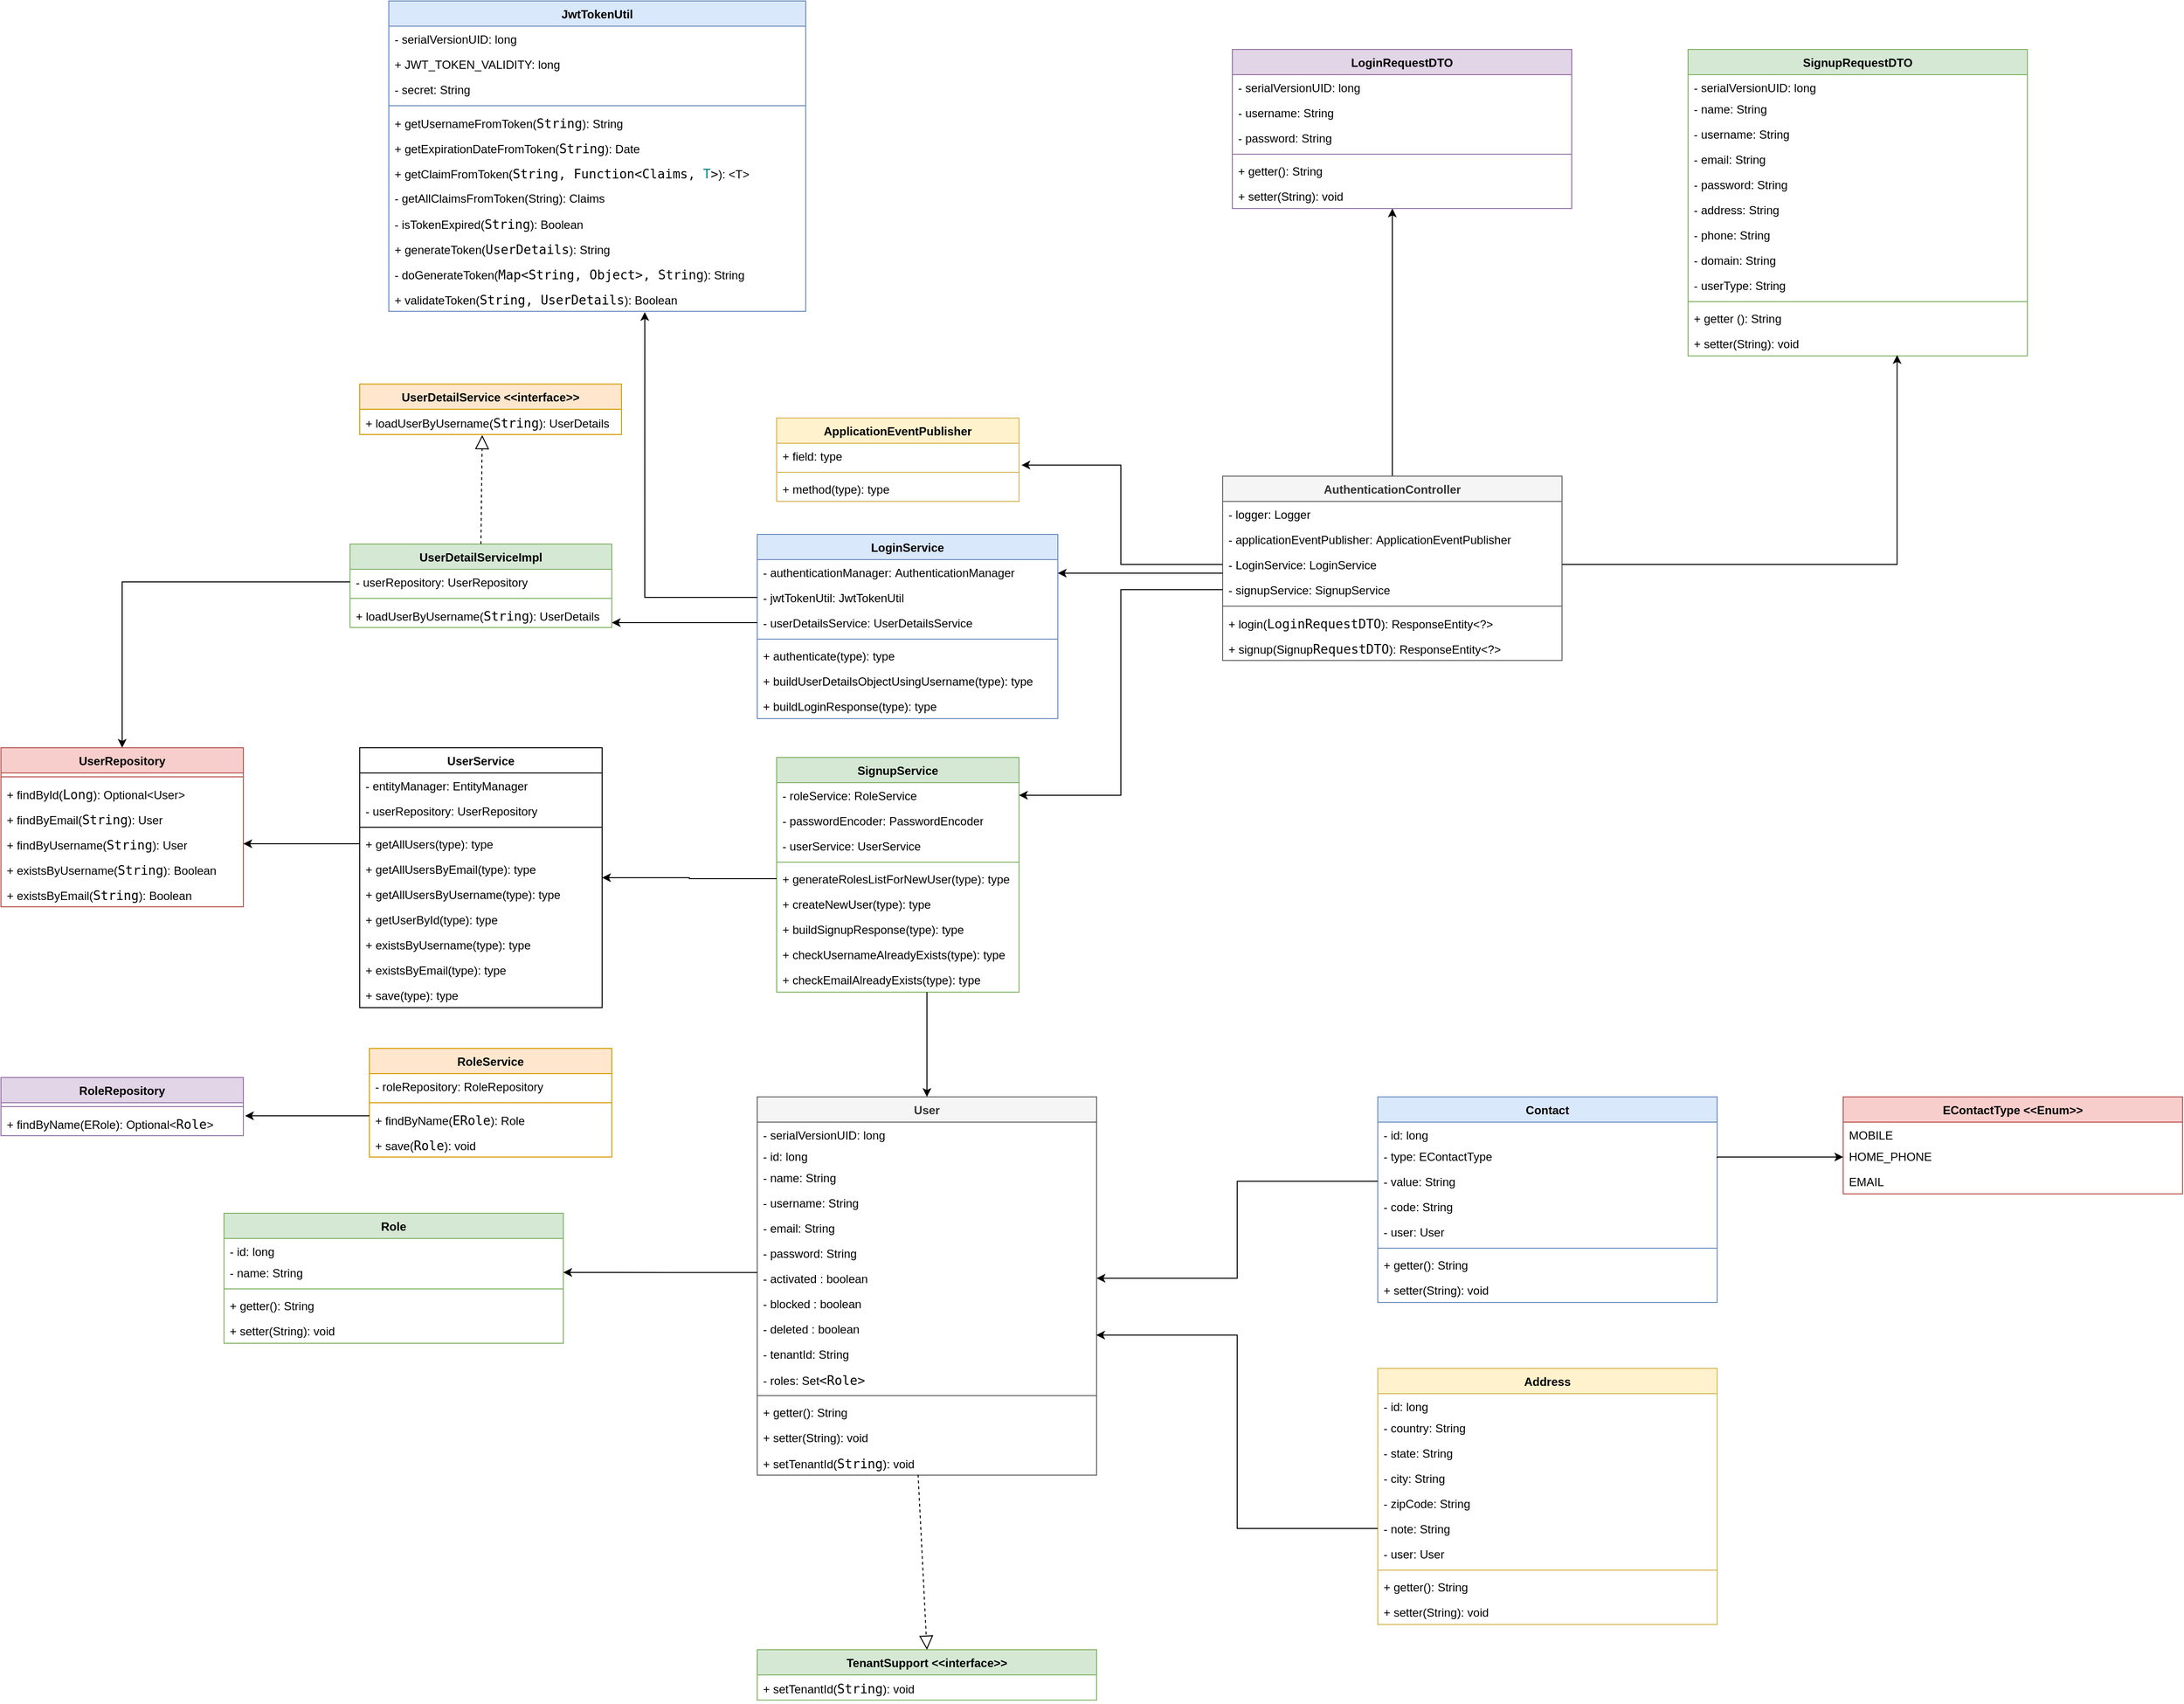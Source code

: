 <mxfile version="22.0.0" type="device">
  <diagram name="Page-1" id="iNYbRCi3LQyT8Cr9MMl1">
    <mxGraphModel dx="1665" dy="425" grid="1" gridSize="10" guides="1" tooltips="1" connect="1" arrows="1" fold="1" page="1" pageScale="1" pageWidth="827" pageHeight="1169" math="0" shadow="0">
      <root>
        <mxCell id="0" />
        <mxCell id="1" parent="0" />
        <mxCell id="hHyO7nc6i2UHlN27BJFy-135" style="edgeStyle=orthogonalEdgeStyle;rounded=0;orthogonalLoop=1;jettySize=auto;html=1;" parent="1" source="hHyO7nc6i2UHlN27BJFy-1" target="hHyO7nc6i2UHlN27BJFy-152" edge="1">
          <mxGeometry relative="1" as="geometry">
            <mxPoint x="695.9" y="518.338" as="targetPoint" />
            <Array as="points">
              <mxPoint x="695" y="510" />
              <mxPoint x="695" y="510" />
            </Array>
          </mxGeometry>
        </mxCell>
        <mxCell id="hHyO7nc6i2UHlN27BJFy-1" value="AuthenticationController" style="swimlane;fontStyle=1;align=center;verticalAlign=top;childLayout=stackLayout;horizontal=1;startSize=26;horizontalStack=0;resizeParent=1;resizeParentMax=0;resizeLast=0;collapsible=1;marginBottom=0;whiteSpace=wrap;html=1;fillColor=#f5f5f5;fontColor=#333333;strokeColor=#666666;" parent="1" vertex="1">
          <mxGeometry x="520" y="680" width="350" height="190" as="geometry" />
        </mxCell>
        <mxCell id="hHyO7nc6i2UHlN27BJFy-2" value="- logger:&amp;nbsp;Logger" style="text;strokeColor=none;fillColor=none;align=left;verticalAlign=top;spacingLeft=4;spacingRight=4;overflow=hidden;rotatable=0;points=[[0,0.5],[1,0.5]];portConstraint=eastwest;whiteSpace=wrap;html=1;" parent="hHyO7nc6i2UHlN27BJFy-1" vertex="1">
          <mxGeometry y="26" width="350" height="26" as="geometry" />
        </mxCell>
        <mxCell id="hHyO7nc6i2UHlN27BJFy-17" value="-&amp;nbsp;applicationEventPublisher&lt;span style=&quot;background-color: initial;&quot;&gt;:&amp;nbsp;&lt;/span&gt;&lt;span style=&quot;background-color: initial;&quot;&gt;ApplicationEventPublisher&lt;/span&gt;" style="text;strokeColor=none;fillColor=none;align=left;verticalAlign=top;spacingLeft=4;spacingRight=4;overflow=hidden;rotatable=0;points=[[0,0.5],[1,0.5]];portConstraint=eastwest;whiteSpace=wrap;html=1;" parent="hHyO7nc6i2UHlN27BJFy-1" vertex="1">
          <mxGeometry y="52" width="350" height="26" as="geometry" />
        </mxCell>
        <mxCell id="hHyO7nc6i2UHlN27BJFy-18" value="-&amp;nbsp;LoginService:&amp;nbsp;LoginService" style="text;strokeColor=none;fillColor=none;align=left;verticalAlign=top;spacingLeft=4;spacingRight=4;overflow=hidden;rotatable=0;points=[[0,0.5],[1,0.5]];portConstraint=eastwest;whiteSpace=wrap;html=1;" parent="hHyO7nc6i2UHlN27BJFy-1" vertex="1">
          <mxGeometry y="78" width="350" height="26" as="geometry" />
        </mxCell>
        <mxCell id="hHyO7nc6i2UHlN27BJFy-19" value="- signupService:&amp;nbsp;SignupService" style="text;strokeColor=none;fillColor=none;align=left;verticalAlign=top;spacingLeft=4;spacingRight=4;overflow=hidden;rotatable=0;points=[[0,0.5],[1,0.5]];portConstraint=eastwest;whiteSpace=wrap;html=1;" parent="hHyO7nc6i2UHlN27BJFy-1" vertex="1">
          <mxGeometry y="104" width="350" height="26" as="geometry" />
        </mxCell>
        <mxCell id="hHyO7nc6i2UHlN27BJFy-3" value="" style="line;strokeWidth=1;fillColor=none;align=left;verticalAlign=middle;spacingTop=-1;spacingLeft=3;spacingRight=3;rotatable=0;labelPosition=right;points=[];portConstraint=eastwest;strokeColor=inherit;" parent="hHyO7nc6i2UHlN27BJFy-1" vertex="1">
          <mxGeometry y="130" width="350" height="8" as="geometry" />
        </mxCell>
        <mxCell id="hHyO7nc6i2UHlN27BJFy-4" value="+&amp;nbsp;login(&lt;span style=&quot;background-color: rgb(255, 255, 255); color: rgb(8, 8, 8); font-family: &amp;quot;JetBrains Mono&amp;quot;, monospace; font-size: 9.8pt; text-align: center;&quot;&gt;LoginRequestDTO&lt;/span&gt;&lt;span style=&quot;background-color: initial;&quot;&gt;):&amp;nbsp;&lt;/span&gt;ResponseEntity&amp;lt;?&amp;gt;" style="text;strokeColor=none;fillColor=none;align=left;verticalAlign=top;spacingLeft=4;spacingRight=4;overflow=hidden;rotatable=0;points=[[0,0.5],[1,0.5]];portConstraint=eastwest;whiteSpace=wrap;html=1;" parent="hHyO7nc6i2UHlN27BJFy-1" vertex="1">
          <mxGeometry y="138" width="350" height="26" as="geometry" />
        </mxCell>
        <mxCell id="hHyO7nc6i2UHlN27BJFy-21" value="+ signup(Signup&lt;span style=&quot;background-color: rgb(255, 255, 255); color: rgb(8, 8, 8); font-family: &amp;quot;JetBrains Mono&amp;quot;, monospace; font-size: 9.8pt; text-align: center;&quot;&gt;RequestDTO&lt;/span&gt;&lt;span style=&quot;background-color: initial;&quot;&gt;):&amp;nbsp;&lt;/span&gt;ResponseEntity&amp;lt;?&amp;gt;" style="text;strokeColor=none;fillColor=none;align=left;verticalAlign=top;spacingLeft=4;spacingRight=4;overflow=hidden;rotatable=0;points=[[0,0.5],[1,0.5]];portConstraint=eastwest;whiteSpace=wrap;html=1;" parent="hHyO7nc6i2UHlN27BJFy-1" vertex="1">
          <mxGeometry y="164" width="350" height="26" as="geometry" />
        </mxCell>
        <mxCell id="hHyO7nc6i2UHlN27BJFy-5" value="LoginService" style="swimlane;fontStyle=1;align=center;verticalAlign=top;childLayout=stackLayout;horizontal=1;startSize=26;horizontalStack=0;resizeParent=1;resizeParentMax=0;resizeLast=0;collapsible=1;marginBottom=0;whiteSpace=wrap;html=1;fillColor=#dae8fc;strokeColor=#6c8ebf;" parent="1" vertex="1">
          <mxGeometry x="40" y="740" width="310" height="190" as="geometry" />
        </mxCell>
        <mxCell id="hHyO7nc6i2UHlN27BJFy-6" value="- authenticationManager&lt;span style=&quot;background-color: initial;&quot;&gt;:&amp;nbsp;&lt;/span&gt;AuthenticationManager" style="text;strokeColor=none;fillColor=none;align=left;verticalAlign=top;spacingLeft=4;spacingRight=4;overflow=hidden;rotatable=0;points=[[0,0.5],[1,0.5]];portConstraint=eastwest;whiteSpace=wrap;html=1;" parent="hHyO7nc6i2UHlN27BJFy-5" vertex="1">
          <mxGeometry y="26" width="310" height="26" as="geometry" />
        </mxCell>
        <mxCell id="hHyO7nc6i2UHlN27BJFy-26" value="-&amp;nbsp;jwtTokenUtil&lt;span style=&quot;background-color: initial;&quot;&gt;:&amp;nbsp;&lt;/span&gt;JwtTokenUtil" style="text;strokeColor=none;fillColor=none;align=left;verticalAlign=top;spacingLeft=4;spacingRight=4;overflow=hidden;rotatable=0;points=[[0,0.5],[1,0.5]];portConstraint=eastwest;whiteSpace=wrap;html=1;" parent="hHyO7nc6i2UHlN27BJFy-5" vertex="1">
          <mxGeometry y="52" width="310" height="26" as="geometry" />
        </mxCell>
        <mxCell id="hHyO7nc6i2UHlN27BJFy-27" value="-&amp;nbsp;userDetailsService&lt;span style=&quot;background-color: initial;&quot;&gt;:&amp;nbsp;&lt;/span&gt;UserDetailsService" style="text;strokeColor=none;fillColor=none;align=left;verticalAlign=top;spacingLeft=4;spacingRight=4;overflow=hidden;rotatable=0;points=[[0,0.5],[1,0.5]];portConstraint=eastwest;whiteSpace=wrap;html=1;" parent="hHyO7nc6i2UHlN27BJFy-5" vertex="1">
          <mxGeometry y="78" width="310" height="26" as="geometry" />
        </mxCell>
        <mxCell id="hHyO7nc6i2UHlN27BJFy-7" value="" style="line;strokeWidth=1;fillColor=none;align=left;verticalAlign=middle;spacingTop=-1;spacingLeft=3;spacingRight=3;rotatable=0;labelPosition=right;points=[];portConstraint=eastwest;strokeColor=inherit;" parent="hHyO7nc6i2UHlN27BJFy-5" vertex="1">
          <mxGeometry y="104" width="310" height="8" as="geometry" />
        </mxCell>
        <mxCell id="hHyO7nc6i2UHlN27BJFy-8" value="+&amp;nbsp;authenticate&lt;span style=&quot;background-color: initial;&quot;&gt;(type): type&lt;/span&gt;" style="text;strokeColor=none;fillColor=none;align=left;verticalAlign=top;spacingLeft=4;spacingRight=4;overflow=hidden;rotatable=0;points=[[0,0.5],[1,0.5]];portConstraint=eastwest;whiteSpace=wrap;html=1;" parent="hHyO7nc6i2UHlN27BJFy-5" vertex="1">
          <mxGeometry y="112" width="310" height="26" as="geometry" />
        </mxCell>
        <mxCell id="hHyO7nc6i2UHlN27BJFy-28" value="+&amp;nbsp;buildUserDetailsObjectUsingUsername&lt;span style=&quot;background-color: initial;&quot;&gt;(type): type&lt;/span&gt;" style="text;strokeColor=none;fillColor=none;align=left;verticalAlign=top;spacingLeft=4;spacingRight=4;overflow=hidden;rotatable=0;points=[[0,0.5],[1,0.5]];portConstraint=eastwest;whiteSpace=wrap;html=1;" parent="hHyO7nc6i2UHlN27BJFy-5" vertex="1">
          <mxGeometry y="138" width="310" height="26" as="geometry" />
        </mxCell>
        <mxCell id="hHyO7nc6i2UHlN27BJFy-29" value="+&amp;nbsp;buildLoginResponse&lt;span style=&quot;background-color: initial;&quot;&gt;(type): type&lt;/span&gt;" style="text;strokeColor=none;fillColor=none;align=left;verticalAlign=top;spacingLeft=4;spacingRight=4;overflow=hidden;rotatable=0;points=[[0,0.5],[1,0.5]];portConstraint=eastwest;whiteSpace=wrap;html=1;" parent="hHyO7nc6i2UHlN27BJFy-5" vertex="1">
          <mxGeometry y="164" width="310" height="26" as="geometry" />
        </mxCell>
        <mxCell id="hHyO7nc6i2UHlN27BJFy-9" value="SignupService&lt;br&gt;" style="swimlane;fontStyle=1;align=center;verticalAlign=top;childLayout=stackLayout;horizontal=1;startSize=26;horizontalStack=0;resizeParent=1;resizeParentMax=0;resizeLast=0;collapsible=1;marginBottom=0;whiteSpace=wrap;html=1;fillColor=#d5e8d4;strokeColor=#82b366;" parent="1" vertex="1">
          <mxGeometry x="60" y="970" width="250" height="242" as="geometry" />
        </mxCell>
        <mxCell id="hHyO7nc6i2UHlN27BJFy-10" value="- roleService&lt;span style=&quot;background-color: initial;&quot;&gt;:&amp;nbsp;&lt;/span&gt;RoleService" style="text;strokeColor=none;fillColor=none;align=left;verticalAlign=top;spacingLeft=4;spacingRight=4;overflow=hidden;rotatable=0;points=[[0,0.5],[1,0.5]];portConstraint=eastwest;whiteSpace=wrap;html=1;" parent="hHyO7nc6i2UHlN27BJFy-9" vertex="1">
          <mxGeometry y="26" width="250" height="26" as="geometry" />
        </mxCell>
        <mxCell id="hHyO7nc6i2UHlN27BJFy-30" value="-&amp;nbsp;passwordEncoder&lt;span style=&quot;background-color: initial;&quot;&gt;:&amp;nbsp;&lt;/span&gt;PasswordEncoder" style="text;strokeColor=none;fillColor=none;align=left;verticalAlign=top;spacingLeft=4;spacingRight=4;overflow=hidden;rotatable=0;points=[[0,0.5],[1,0.5]];portConstraint=eastwest;whiteSpace=wrap;html=1;" parent="hHyO7nc6i2UHlN27BJFy-9" vertex="1">
          <mxGeometry y="52" width="250" height="26" as="geometry" />
        </mxCell>
        <mxCell id="hHyO7nc6i2UHlN27BJFy-31" value="-&amp;nbsp;userService&lt;span style=&quot;background-color: initial;&quot;&gt;: U&lt;/span&gt;serService" style="text;strokeColor=none;fillColor=none;align=left;verticalAlign=top;spacingLeft=4;spacingRight=4;overflow=hidden;rotatable=0;points=[[0,0.5],[1,0.5]];portConstraint=eastwest;whiteSpace=wrap;html=1;" parent="hHyO7nc6i2UHlN27BJFy-9" vertex="1">
          <mxGeometry y="78" width="250" height="26" as="geometry" />
        </mxCell>
        <mxCell id="hHyO7nc6i2UHlN27BJFy-11" value="" style="line;strokeWidth=1;fillColor=none;align=left;verticalAlign=middle;spacingTop=-1;spacingLeft=3;spacingRight=3;rotatable=0;labelPosition=right;points=[];portConstraint=eastwest;strokeColor=inherit;" parent="hHyO7nc6i2UHlN27BJFy-9" vertex="1">
          <mxGeometry y="104" width="250" height="8" as="geometry" />
        </mxCell>
        <mxCell id="hHyO7nc6i2UHlN27BJFy-12" value="+&amp;nbsp;generateRolesListForNewUser&lt;span style=&quot;background-color: initial;&quot;&gt;(type): type&lt;/span&gt;" style="text;strokeColor=none;fillColor=none;align=left;verticalAlign=top;spacingLeft=4;spacingRight=4;overflow=hidden;rotatable=0;points=[[0,0.5],[1,0.5]];portConstraint=eastwest;whiteSpace=wrap;html=1;" parent="hHyO7nc6i2UHlN27BJFy-9" vertex="1">
          <mxGeometry y="112" width="250" height="26" as="geometry" />
        </mxCell>
        <mxCell id="hHyO7nc6i2UHlN27BJFy-32" value="+&amp;nbsp;createNewUser&lt;span style=&quot;background-color: initial;&quot;&gt;(type): type&lt;/span&gt;" style="text;strokeColor=none;fillColor=none;align=left;verticalAlign=top;spacingLeft=4;spacingRight=4;overflow=hidden;rotatable=0;points=[[0,0.5],[1,0.5]];portConstraint=eastwest;whiteSpace=wrap;html=1;" parent="hHyO7nc6i2UHlN27BJFy-9" vertex="1">
          <mxGeometry y="138" width="250" height="26" as="geometry" />
        </mxCell>
        <mxCell id="hHyO7nc6i2UHlN27BJFy-33" value="+&amp;nbsp;buildSignupResponse&lt;span style=&quot;background-color: initial;&quot;&gt;(type): type&lt;/span&gt;" style="text;strokeColor=none;fillColor=none;align=left;verticalAlign=top;spacingLeft=4;spacingRight=4;overflow=hidden;rotatable=0;points=[[0,0.5],[1,0.5]];portConstraint=eastwest;whiteSpace=wrap;html=1;" parent="hHyO7nc6i2UHlN27BJFy-9" vertex="1">
          <mxGeometry y="164" width="250" height="26" as="geometry" />
        </mxCell>
        <mxCell id="hHyO7nc6i2UHlN27BJFy-34" value="+&amp;nbsp;checkUsernameAlreadyExists&lt;span style=&quot;background-color: initial;&quot;&gt;(type): type&lt;/span&gt;" style="text;strokeColor=none;fillColor=none;align=left;verticalAlign=top;spacingLeft=4;spacingRight=4;overflow=hidden;rotatable=0;points=[[0,0.5],[1,0.5]];portConstraint=eastwest;whiteSpace=wrap;html=1;" parent="hHyO7nc6i2UHlN27BJFy-9" vertex="1">
          <mxGeometry y="190" width="250" height="26" as="geometry" />
        </mxCell>
        <mxCell id="hHyO7nc6i2UHlN27BJFy-35" value="+&amp;nbsp;checkEmailAlreadyExists&lt;span style=&quot;background-color: initial;&quot;&gt;(type): type&lt;/span&gt;" style="text;strokeColor=none;fillColor=none;align=left;verticalAlign=top;spacingLeft=4;spacingRight=4;overflow=hidden;rotatable=0;points=[[0,0.5],[1,0.5]];portConstraint=eastwest;whiteSpace=wrap;html=1;" parent="hHyO7nc6i2UHlN27BJFy-9" vertex="1">
          <mxGeometry y="216" width="250" height="26" as="geometry" />
        </mxCell>
        <mxCell id="hHyO7nc6i2UHlN27BJFy-13" value="ApplicationEventPublisher" style="swimlane;fontStyle=1;align=center;verticalAlign=top;childLayout=stackLayout;horizontal=1;startSize=26;horizontalStack=0;resizeParent=1;resizeParentMax=0;resizeLast=0;collapsible=1;marginBottom=0;whiteSpace=wrap;html=1;fillColor=#fff2cc;strokeColor=#d6b656;" parent="1" vertex="1">
          <mxGeometry x="60" y="620" width="250" height="86" as="geometry" />
        </mxCell>
        <mxCell id="hHyO7nc6i2UHlN27BJFy-14" value="+ field: type" style="text;strokeColor=none;fillColor=none;align=left;verticalAlign=top;spacingLeft=4;spacingRight=4;overflow=hidden;rotatable=0;points=[[0,0.5],[1,0.5]];portConstraint=eastwest;whiteSpace=wrap;html=1;" parent="hHyO7nc6i2UHlN27BJFy-13" vertex="1">
          <mxGeometry y="26" width="250" height="26" as="geometry" />
        </mxCell>
        <mxCell id="hHyO7nc6i2UHlN27BJFy-15" value="" style="line;strokeWidth=1;fillColor=none;align=left;verticalAlign=middle;spacingTop=-1;spacingLeft=3;spacingRight=3;rotatable=0;labelPosition=right;points=[];portConstraint=eastwest;strokeColor=inherit;" parent="hHyO7nc6i2UHlN27BJFy-13" vertex="1">
          <mxGeometry y="52" width="250" height="8" as="geometry" />
        </mxCell>
        <mxCell id="hHyO7nc6i2UHlN27BJFy-16" value="+ method(type): type" style="text;strokeColor=none;fillColor=none;align=left;verticalAlign=top;spacingLeft=4;spacingRight=4;overflow=hidden;rotatable=0;points=[[0,0.5],[1,0.5]];portConstraint=eastwest;whiteSpace=wrap;html=1;" parent="hHyO7nc6i2UHlN27BJFy-13" vertex="1">
          <mxGeometry y="60" width="250" height="26" as="geometry" />
        </mxCell>
        <mxCell id="hHyO7nc6i2UHlN27BJFy-23" style="edgeStyle=orthogonalEdgeStyle;rounded=0;orthogonalLoop=1;jettySize=auto;html=1;" parent="1" source="hHyO7nc6i2UHlN27BJFy-18" target="hHyO7nc6i2UHlN27BJFy-6" edge="1">
          <mxGeometry relative="1" as="geometry">
            <Array as="points">
              <mxPoint x="360" y="780" />
              <mxPoint x="360" y="780" />
            </Array>
          </mxGeometry>
        </mxCell>
        <mxCell id="hHyO7nc6i2UHlN27BJFy-24" style="edgeStyle=orthogonalEdgeStyle;rounded=0;orthogonalLoop=1;jettySize=auto;html=1;entryX=1.01;entryY=0.866;entryDx=0;entryDy=0;entryPerimeter=0;" parent="1" source="hHyO7nc6i2UHlN27BJFy-18" target="hHyO7nc6i2UHlN27BJFy-14" edge="1">
          <mxGeometry relative="1" as="geometry" />
        </mxCell>
        <mxCell id="hHyO7nc6i2UHlN27BJFy-25" style="edgeStyle=orthogonalEdgeStyle;rounded=0;orthogonalLoop=1;jettySize=auto;html=1;entryX=1;entryY=0.5;entryDx=0;entryDy=0;" parent="1" source="hHyO7nc6i2UHlN27BJFy-19" target="hHyO7nc6i2UHlN27BJFy-10" edge="1">
          <mxGeometry relative="1" as="geometry" />
        </mxCell>
        <mxCell id="hHyO7nc6i2UHlN27BJFy-36" value="UserService" style="swimlane;fontStyle=1;align=center;verticalAlign=top;childLayout=stackLayout;horizontal=1;startSize=26;horizontalStack=0;resizeParent=1;resizeParentMax=0;resizeLast=0;collapsible=1;marginBottom=0;whiteSpace=wrap;html=1;" parent="1" vertex="1">
          <mxGeometry x="-370" y="960" width="250" height="268" as="geometry" />
        </mxCell>
        <mxCell id="hHyO7nc6i2UHlN27BJFy-37" value="-&amp;nbsp;entityManager&lt;span style=&quot;background-color: initial;&quot;&gt;:&amp;nbsp;&lt;/span&gt;EntityManager" style="text;strokeColor=none;fillColor=none;align=left;verticalAlign=top;spacingLeft=4;spacingRight=4;overflow=hidden;rotatable=0;points=[[0,0.5],[1,0.5]];portConstraint=eastwest;whiteSpace=wrap;html=1;" parent="hHyO7nc6i2UHlN27BJFy-36" vertex="1">
          <mxGeometry y="26" width="250" height="26" as="geometry" />
        </mxCell>
        <mxCell id="hHyO7nc6i2UHlN27BJFy-38" value="-&amp;nbsp;userRepository&lt;span style=&quot;background-color: initial;&quot;&gt;:&amp;nbsp;&lt;/span&gt;UserRepository" style="text;strokeColor=none;fillColor=none;align=left;verticalAlign=top;spacingLeft=4;spacingRight=4;overflow=hidden;rotatable=0;points=[[0,0.5],[1,0.5]];portConstraint=eastwest;whiteSpace=wrap;html=1;" parent="hHyO7nc6i2UHlN27BJFy-36" vertex="1">
          <mxGeometry y="52" width="250" height="26" as="geometry" />
        </mxCell>
        <mxCell id="hHyO7nc6i2UHlN27BJFy-40" value="" style="line;strokeWidth=1;fillColor=none;align=left;verticalAlign=middle;spacingTop=-1;spacingLeft=3;spacingRight=3;rotatable=0;labelPosition=right;points=[];portConstraint=eastwest;strokeColor=inherit;" parent="hHyO7nc6i2UHlN27BJFy-36" vertex="1">
          <mxGeometry y="78" width="250" height="8" as="geometry" />
        </mxCell>
        <mxCell id="hHyO7nc6i2UHlN27BJFy-41" value="+&amp;nbsp;getAllUsers&lt;span style=&quot;background-color: initial;&quot;&gt;(type): type&lt;/span&gt;" style="text;strokeColor=none;fillColor=none;align=left;verticalAlign=top;spacingLeft=4;spacingRight=4;overflow=hidden;rotatable=0;points=[[0,0.5],[1,0.5]];portConstraint=eastwest;whiteSpace=wrap;html=1;" parent="hHyO7nc6i2UHlN27BJFy-36" vertex="1">
          <mxGeometry y="86" width="250" height="26" as="geometry" />
        </mxCell>
        <mxCell id="hHyO7nc6i2UHlN27BJFy-42" value="+&amp;nbsp;getAllUsersByEmail&lt;span style=&quot;background-color: initial;&quot;&gt;(type): type&lt;/span&gt;" style="text;strokeColor=none;fillColor=none;align=left;verticalAlign=top;spacingLeft=4;spacingRight=4;overflow=hidden;rotatable=0;points=[[0,0.5],[1,0.5]];portConstraint=eastwest;whiteSpace=wrap;html=1;" parent="hHyO7nc6i2UHlN27BJFy-36" vertex="1">
          <mxGeometry y="112" width="250" height="26" as="geometry" />
        </mxCell>
        <mxCell id="hHyO7nc6i2UHlN27BJFy-43" value="+&amp;nbsp;getAllUsersByUsername&lt;span style=&quot;background-color: initial;&quot;&gt;(type): type&lt;/span&gt;" style="text;strokeColor=none;fillColor=none;align=left;verticalAlign=top;spacingLeft=4;spacingRight=4;overflow=hidden;rotatable=0;points=[[0,0.5],[1,0.5]];portConstraint=eastwest;whiteSpace=wrap;html=1;" parent="hHyO7nc6i2UHlN27BJFy-36" vertex="1">
          <mxGeometry y="138" width="250" height="26" as="geometry" />
        </mxCell>
        <mxCell id="hHyO7nc6i2UHlN27BJFy-44" value="+&amp;nbsp;getUserById&lt;span style=&quot;background-color: initial;&quot;&gt;(type): type&lt;/span&gt;" style="text;strokeColor=none;fillColor=none;align=left;verticalAlign=top;spacingLeft=4;spacingRight=4;overflow=hidden;rotatable=0;points=[[0,0.5],[1,0.5]];portConstraint=eastwest;whiteSpace=wrap;html=1;" parent="hHyO7nc6i2UHlN27BJFy-36" vertex="1">
          <mxGeometry y="164" width="250" height="26" as="geometry" />
        </mxCell>
        <mxCell id="hHyO7nc6i2UHlN27BJFy-45" value="+&amp;nbsp;existsByUsername&lt;span style=&quot;background-color: initial;&quot;&gt;(type): type&lt;/span&gt;" style="text;strokeColor=none;fillColor=none;align=left;verticalAlign=top;spacingLeft=4;spacingRight=4;overflow=hidden;rotatable=0;points=[[0,0.5],[1,0.5]];portConstraint=eastwest;whiteSpace=wrap;html=1;" parent="hHyO7nc6i2UHlN27BJFy-36" vertex="1">
          <mxGeometry y="190" width="250" height="26" as="geometry" />
        </mxCell>
        <mxCell id="hHyO7nc6i2UHlN27BJFy-46" value="+&amp;nbsp;existsByEmail&lt;span style=&quot;background-color: initial;&quot;&gt;(type): type&lt;/span&gt;" style="text;strokeColor=none;fillColor=none;align=left;verticalAlign=top;spacingLeft=4;spacingRight=4;overflow=hidden;rotatable=0;points=[[0,0.5],[1,0.5]];portConstraint=eastwest;whiteSpace=wrap;html=1;" parent="hHyO7nc6i2UHlN27BJFy-36" vertex="1">
          <mxGeometry y="216" width="250" height="26" as="geometry" />
        </mxCell>
        <mxCell id="hHyO7nc6i2UHlN27BJFy-47" value="+&amp;nbsp;save&lt;span style=&quot;background-color: initial;&quot;&gt;(type): type&lt;/span&gt;" style="text;strokeColor=none;fillColor=none;align=left;verticalAlign=top;spacingLeft=4;spacingRight=4;overflow=hidden;rotatable=0;points=[[0,0.5],[1,0.5]];portConstraint=eastwest;whiteSpace=wrap;html=1;" parent="hHyO7nc6i2UHlN27BJFy-36" vertex="1">
          <mxGeometry y="242" width="250" height="26" as="geometry" />
        </mxCell>
        <mxCell id="hHyO7nc6i2UHlN27BJFy-48" style="edgeStyle=orthogonalEdgeStyle;rounded=0;orthogonalLoop=1;jettySize=auto;html=1;entryX=1;entryY=0.5;entryDx=0;entryDy=0;" parent="1" source="hHyO7nc6i2UHlN27BJFy-12" target="hHyO7nc6i2UHlN27BJFy-36" edge="1">
          <mxGeometry relative="1" as="geometry" />
        </mxCell>
        <mxCell id="hHyO7nc6i2UHlN27BJFy-49" value="UserRepository" style="swimlane;fontStyle=1;align=center;verticalAlign=top;childLayout=stackLayout;horizontal=1;startSize=26;horizontalStack=0;resizeParent=1;resizeParentMax=0;resizeLast=0;collapsible=1;marginBottom=0;whiteSpace=wrap;html=1;fillColor=#f8cecc;strokeColor=#b85450;" parent="1" vertex="1">
          <mxGeometry x="-740" y="960" width="250" height="164" as="geometry" />
        </mxCell>
        <mxCell id="hHyO7nc6i2UHlN27BJFy-52" value="" style="line;strokeWidth=1;fillColor=none;align=left;verticalAlign=middle;spacingTop=-1;spacingLeft=3;spacingRight=3;rotatable=0;labelPosition=right;points=[];portConstraint=eastwest;strokeColor=inherit;" parent="hHyO7nc6i2UHlN27BJFy-49" vertex="1">
          <mxGeometry y="26" width="250" height="8" as="geometry" />
        </mxCell>
        <mxCell id="hHyO7nc6i2UHlN27BJFy-53" value="+&amp;nbsp;findById(&lt;span style=&quot;background-color: rgb(255, 255, 255); font-family: &amp;quot;JetBrains Mono&amp;quot;, monospace; font-size: 9.8pt;&quot;&gt;Long&lt;/span&gt;&lt;span style=&quot;background-color: initial;&quot;&gt;):&amp;nbsp;&lt;/span&gt;&lt;span style=&quot;background-color: initial;&quot;&gt;Optional&amp;lt;User&amp;gt;&lt;/span&gt;" style="text;strokeColor=none;fillColor=none;align=left;verticalAlign=top;spacingLeft=4;spacingRight=4;overflow=hidden;rotatable=0;points=[[0,0.5],[1,0.5]];portConstraint=eastwest;whiteSpace=wrap;html=1;" parent="hHyO7nc6i2UHlN27BJFy-49" vertex="1">
          <mxGeometry y="34" width="250" height="26" as="geometry" />
        </mxCell>
        <mxCell id="hHyO7nc6i2UHlN27BJFy-54" value="+&amp;nbsp;findByEmail(&lt;span style=&quot;background-color: rgb(255, 255, 255); font-family: &amp;quot;JetBrains Mono&amp;quot;, monospace; font-size: 9.8pt;&quot;&gt;String&lt;/span&gt;&lt;span style=&quot;background-color: initial;&quot;&gt;):&amp;nbsp;&lt;/span&gt;&lt;span style=&quot;background-color: initial;&quot;&gt;User&lt;/span&gt;" style="text;strokeColor=none;fillColor=none;align=left;verticalAlign=top;spacingLeft=4;spacingRight=4;overflow=hidden;rotatable=0;points=[[0,0.5],[1,0.5]];portConstraint=eastwest;whiteSpace=wrap;html=1;" parent="hHyO7nc6i2UHlN27BJFy-49" vertex="1">
          <mxGeometry y="60" width="250" height="26" as="geometry" />
        </mxCell>
        <mxCell id="hHyO7nc6i2UHlN27BJFy-55" value="+&amp;nbsp;findByUsername(&lt;span style=&quot;background-color: rgb(255, 255, 255); font-family: &amp;quot;JetBrains Mono&amp;quot;, monospace; font-size: 9.8pt;&quot;&gt;String&lt;/span&gt;&lt;span style=&quot;background-color: initial;&quot;&gt;):&amp;nbsp;&lt;/span&gt;&lt;span style=&quot;background-color: initial;&quot;&gt;User&lt;/span&gt;" style="text;strokeColor=none;fillColor=none;align=left;verticalAlign=top;spacingLeft=4;spacingRight=4;overflow=hidden;rotatable=0;points=[[0,0.5],[1,0.5]];portConstraint=eastwest;whiteSpace=wrap;html=1;" parent="hHyO7nc6i2UHlN27BJFy-49" vertex="1">
          <mxGeometry y="86" width="250" height="26" as="geometry" />
        </mxCell>
        <mxCell id="hHyO7nc6i2UHlN27BJFy-56" value="+&amp;nbsp;existsByUsername(&lt;span style=&quot;background-color: rgb(255, 255, 255); font-family: &amp;quot;JetBrains Mono&amp;quot;, monospace; font-size: 9.8pt;&quot;&gt;String&lt;/span&gt;&lt;span style=&quot;background-color: initial;&quot;&gt;):&amp;nbsp;&lt;/span&gt;&lt;span style=&quot;background-color: initial;&quot;&gt;Boolean&lt;/span&gt;" style="text;strokeColor=none;fillColor=none;align=left;verticalAlign=top;spacingLeft=4;spacingRight=4;overflow=hidden;rotatable=0;points=[[0,0.5],[1,0.5]];portConstraint=eastwest;whiteSpace=wrap;html=1;" parent="hHyO7nc6i2UHlN27BJFy-49" vertex="1">
          <mxGeometry y="112" width="250" height="26" as="geometry" />
        </mxCell>
        <mxCell id="hHyO7nc6i2UHlN27BJFy-57" value="+&amp;nbsp;existsByEmail(&lt;span style=&quot;background-color: rgb(255, 255, 255); font-family: &amp;quot;JetBrains Mono&amp;quot;, monospace; font-size: 9.8pt;&quot;&gt;String&lt;/span&gt;&lt;span style=&quot;background-color: initial;&quot;&gt;):&amp;nbsp;&lt;/span&gt;&lt;span style=&quot;background-color: initial;&quot;&gt;Boolean&lt;/span&gt;" style="text;strokeColor=none;fillColor=none;align=left;verticalAlign=top;spacingLeft=4;spacingRight=4;overflow=hidden;rotatable=0;points=[[0,0.5],[1,0.5]];portConstraint=eastwest;whiteSpace=wrap;html=1;" parent="hHyO7nc6i2UHlN27BJFy-49" vertex="1">
          <mxGeometry y="138" width="250" height="26" as="geometry" />
        </mxCell>
        <mxCell id="hHyO7nc6i2UHlN27BJFy-60" style="edgeStyle=orthogonalEdgeStyle;rounded=0;orthogonalLoop=1;jettySize=auto;html=1;exitX=0;exitY=0.5;exitDx=0;exitDy=0;entryX=1;entryY=0.5;entryDx=0;entryDy=0;" parent="1" source="hHyO7nc6i2UHlN27BJFy-41" target="hHyO7nc6i2UHlN27BJFy-55" edge="1">
          <mxGeometry relative="1" as="geometry" />
        </mxCell>
        <mxCell id="hHyO7nc6i2UHlN27BJFy-61" value="RoleService" style="swimlane;fontStyle=1;align=center;verticalAlign=top;childLayout=stackLayout;horizontal=1;startSize=26;horizontalStack=0;resizeParent=1;resizeParentMax=0;resizeLast=0;collapsible=1;marginBottom=0;whiteSpace=wrap;html=1;fillColor=#ffe6cc;strokeColor=#d79b00;" parent="1" vertex="1">
          <mxGeometry x="-360" y="1270" width="250" height="112" as="geometry" />
        </mxCell>
        <mxCell id="hHyO7nc6i2UHlN27BJFy-63" value="-&amp;nbsp;roleRepository&lt;span style=&quot;background-color: initial;&quot;&gt;:&amp;nbsp;&lt;/span&gt;RoleRepository" style="text;strokeColor=none;fillColor=none;align=left;verticalAlign=top;spacingLeft=4;spacingRight=4;overflow=hidden;rotatable=0;points=[[0,0.5],[1,0.5]];portConstraint=eastwest;whiteSpace=wrap;html=1;" parent="hHyO7nc6i2UHlN27BJFy-61" vertex="1">
          <mxGeometry y="26" width="250" height="26" as="geometry" />
        </mxCell>
        <mxCell id="hHyO7nc6i2UHlN27BJFy-64" value="" style="line;strokeWidth=1;fillColor=none;align=left;verticalAlign=middle;spacingTop=-1;spacingLeft=3;spacingRight=3;rotatable=0;labelPosition=right;points=[];portConstraint=eastwest;strokeColor=inherit;" parent="hHyO7nc6i2UHlN27BJFy-61" vertex="1">
          <mxGeometry y="52" width="250" height="8" as="geometry" />
        </mxCell>
        <mxCell id="hHyO7nc6i2UHlN27BJFy-65" value="+&amp;nbsp;findByName(&lt;span style=&quot;background-color: rgb(255, 255, 255); font-family: &amp;quot;JetBrains Mono&amp;quot;, monospace; font-size: 9.8pt;&quot;&gt;ERole&lt;/span&gt;&lt;span style=&quot;background-color: initial;&quot;&gt;):&amp;nbsp;&lt;/span&gt;Role" style="text;strokeColor=none;fillColor=none;align=left;verticalAlign=top;spacingLeft=4;spacingRight=4;overflow=hidden;rotatable=0;points=[[0,0.5],[1,0.5]];portConstraint=eastwest;whiteSpace=wrap;html=1;" parent="hHyO7nc6i2UHlN27BJFy-61" vertex="1">
          <mxGeometry y="60" width="250" height="26" as="geometry" />
        </mxCell>
        <mxCell id="hHyO7nc6i2UHlN27BJFy-66" value="+&amp;nbsp;save(&lt;span style=&quot;background-color: rgb(255, 255, 255); font-family: &amp;quot;JetBrains Mono&amp;quot;, monospace; font-size: 9.8pt;&quot;&gt;Role&lt;/span&gt;&lt;span style=&quot;background-color: initial;&quot;&gt;):&amp;nbsp;&lt;/span&gt;&lt;span style=&quot;background-color: initial;&quot;&gt;void&lt;/span&gt;" style="text;strokeColor=none;fillColor=none;align=left;verticalAlign=top;spacingLeft=4;spacingRight=4;overflow=hidden;rotatable=0;points=[[0,0.5],[1,0.5]];portConstraint=eastwest;whiteSpace=wrap;html=1;" parent="hHyO7nc6i2UHlN27BJFy-61" vertex="1">
          <mxGeometry y="86" width="250" height="26" as="geometry" />
        </mxCell>
        <mxCell id="hHyO7nc6i2UHlN27BJFy-72" value="RoleRepository" style="swimlane;fontStyle=1;align=center;verticalAlign=top;childLayout=stackLayout;horizontal=1;startSize=26;horizontalStack=0;resizeParent=1;resizeParentMax=0;resizeLast=0;collapsible=1;marginBottom=0;whiteSpace=wrap;html=1;fillColor=#e1d5e7;strokeColor=#9673a6;" parent="1" vertex="1">
          <mxGeometry x="-740" y="1300" width="250" height="60" as="geometry" />
        </mxCell>
        <mxCell id="hHyO7nc6i2UHlN27BJFy-73" value="" style="line;strokeWidth=1;fillColor=none;align=left;verticalAlign=middle;spacingTop=-1;spacingLeft=3;spacingRight=3;rotatable=0;labelPosition=right;points=[];portConstraint=eastwest;strokeColor=inherit;" parent="hHyO7nc6i2UHlN27BJFy-72" vertex="1">
          <mxGeometry y="26" width="250" height="8" as="geometry" />
        </mxCell>
        <mxCell id="hHyO7nc6i2UHlN27BJFy-74" value="+&amp;nbsp;findByName&lt;span style=&quot;background-color: initial;&quot;&gt;(&lt;/span&gt;ERole&lt;span style=&quot;background-color: initial;&quot;&gt;):&amp;nbsp;&lt;/span&gt;&lt;span style=&quot;background-color: initial;&quot;&gt;Optional&amp;lt;&lt;/span&gt;&lt;span style=&quot;background-color: rgb(255, 255, 255); font-family: &amp;quot;JetBrains Mono&amp;quot;, monospace; font-size: 9.8pt;&quot;&gt;Role&lt;/span&gt;&lt;span style=&quot;background-color: initial;&quot;&gt;&amp;gt;&lt;/span&gt;" style="text;strokeColor=none;fillColor=none;align=left;verticalAlign=top;spacingLeft=4;spacingRight=4;overflow=hidden;rotatable=0;points=[[0,0.5],[1,0.5]];portConstraint=eastwest;whiteSpace=wrap;html=1;" parent="hHyO7nc6i2UHlN27BJFy-72" vertex="1">
          <mxGeometry y="34" width="250" height="26" as="geometry" />
        </mxCell>
        <mxCell id="hHyO7nc6i2UHlN27BJFy-79" style="edgeStyle=orthogonalEdgeStyle;rounded=0;orthogonalLoop=1;jettySize=auto;html=1;entryX=1.007;entryY=0.212;entryDx=0;entryDy=0;entryPerimeter=0;" parent="1" source="hHyO7nc6i2UHlN27BJFy-65" target="hHyO7nc6i2UHlN27BJFy-74" edge="1">
          <mxGeometry relative="1" as="geometry">
            <Array as="points">
              <mxPoint x="-420" y="1340" />
            </Array>
          </mxGeometry>
        </mxCell>
        <mxCell id="hHyO7nc6i2UHlN27BJFy-87" value="UserDetailServiceImpl" style="swimlane;fontStyle=1;align=center;verticalAlign=top;childLayout=stackLayout;horizontal=1;startSize=26;horizontalStack=0;resizeParent=1;resizeParentMax=0;resizeLast=0;collapsible=1;marginBottom=0;whiteSpace=wrap;html=1;fillColor=#d5e8d4;strokeColor=#82b366;" parent="1" vertex="1">
          <mxGeometry x="-380" y="750" width="270" height="86" as="geometry" />
        </mxCell>
        <mxCell id="hHyO7nc6i2UHlN27BJFy-89" value="-&amp;nbsp;userRepository&lt;span style=&quot;background-color: initial;&quot;&gt;:&amp;nbsp;&lt;/span&gt;UserRepository" style="text;strokeColor=none;fillColor=none;align=left;verticalAlign=top;spacingLeft=4;spacingRight=4;overflow=hidden;rotatable=0;points=[[0,0.5],[1,0.5]];portConstraint=eastwest;whiteSpace=wrap;html=1;" parent="hHyO7nc6i2UHlN27BJFy-87" vertex="1">
          <mxGeometry y="26" width="270" height="26" as="geometry" />
        </mxCell>
        <mxCell id="hHyO7nc6i2UHlN27BJFy-90" value="" style="line;strokeWidth=1;fillColor=none;align=left;verticalAlign=middle;spacingTop=-1;spacingLeft=3;spacingRight=3;rotatable=0;labelPosition=right;points=[];portConstraint=eastwest;strokeColor=inherit;" parent="hHyO7nc6i2UHlN27BJFy-87" vertex="1">
          <mxGeometry y="52" width="270" height="8" as="geometry" />
        </mxCell>
        <mxCell id="hHyO7nc6i2UHlN27BJFy-91" value="+&amp;nbsp;loadUserByUsername(&lt;span style=&quot;background-color: rgb(255, 255, 255); font-family: &amp;quot;JetBrains Mono&amp;quot;, monospace; font-size: 9.8pt;&quot;&gt;String&lt;/span&gt;&lt;span style=&quot;background-color: initial;&quot;&gt;):&amp;nbsp;&lt;/span&gt;UserDetails" style="text;strokeColor=none;fillColor=none;align=left;verticalAlign=top;spacingLeft=4;spacingRight=4;overflow=hidden;rotatable=0;points=[[0,0.5],[1,0.5]];portConstraint=eastwest;whiteSpace=wrap;html=1;" parent="hHyO7nc6i2UHlN27BJFy-87" vertex="1">
          <mxGeometry y="60" width="270" height="26" as="geometry" />
        </mxCell>
        <mxCell id="hHyO7nc6i2UHlN27BJFy-98" style="edgeStyle=orthogonalEdgeStyle;rounded=0;orthogonalLoop=1;jettySize=auto;html=1;entryX=0.5;entryY=0;entryDx=0;entryDy=0;" parent="1" source="hHyO7nc6i2UHlN27BJFy-89" target="hHyO7nc6i2UHlN27BJFy-49" edge="1">
          <mxGeometry relative="1" as="geometry" />
        </mxCell>
        <mxCell id="hHyO7nc6i2UHlN27BJFy-99" style="edgeStyle=orthogonalEdgeStyle;rounded=0;orthogonalLoop=1;jettySize=auto;html=1;" parent="1" source="hHyO7nc6i2UHlN27BJFy-27" target="hHyO7nc6i2UHlN27BJFy-91" edge="1">
          <mxGeometry relative="1" as="geometry">
            <Array as="points">
              <mxPoint x="-60" y="831" />
              <mxPoint x="-60" y="831" />
            </Array>
          </mxGeometry>
        </mxCell>
        <mxCell id="hHyO7nc6i2UHlN27BJFy-100" value="UserDetailService &amp;lt;&amp;lt;interface&amp;gt;&amp;gt;" style="swimlane;fontStyle=1;align=center;verticalAlign=top;childLayout=stackLayout;horizontal=1;startSize=26;horizontalStack=0;resizeParent=1;resizeParentMax=0;resizeLast=0;collapsible=1;marginBottom=0;whiteSpace=wrap;html=1;fillColor=#ffe6cc;strokeColor=#d79b00;" parent="1" vertex="1">
          <mxGeometry x="-370" y="585" width="270" height="52" as="geometry" />
        </mxCell>
        <mxCell id="hHyO7nc6i2UHlN27BJFy-105" value="+&amp;nbsp;loadUserByUsername(&lt;span style=&quot;background-color: rgb(255, 255, 255); font-family: &amp;quot;JetBrains Mono&amp;quot;, monospace; font-size: 9.8pt;&quot;&gt;String&lt;/span&gt;&lt;span style=&quot;background-color: initial;&quot;&gt;):&amp;nbsp;&lt;/span&gt;UserDetails" style="text;strokeColor=none;fillColor=none;align=left;verticalAlign=top;spacingLeft=4;spacingRight=4;overflow=hidden;rotatable=0;points=[[0,0.5],[1,0.5]];portConstraint=eastwest;whiteSpace=wrap;html=1;" parent="hHyO7nc6i2UHlN27BJFy-100" vertex="1">
          <mxGeometry y="26" width="270" height="26" as="geometry" />
        </mxCell>
        <mxCell id="hHyO7nc6i2UHlN27BJFy-104" value="" style="endArrow=block;dashed=1;endFill=0;endSize=12;html=1;rounded=0;exitX=0.5;exitY=0;exitDx=0;exitDy=0;entryX=0.468;entryY=1.024;entryDx=0;entryDy=0;entryPerimeter=0;" parent="1" source="hHyO7nc6i2UHlN27BJFy-87" target="hHyO7nc6i2UHlN27BJFy-105" edge="1">
          <mxGeometry width="160" relative="1" as="geometry">
            <mxPoint x="-500" y="850" as="sourcePoint" />
            <mxPoint x="-245" y="620" as="targetPoint" />
          </mxGeometry>
        </mxCell>
        <mxCell id="hHyO7nc6i2UHlN27BJFy-106" value="JwtTokenUtil" style="swimlane;fontStyle=1;align=center;verticalAlign=top;childLayout=stackLayout;horizontal=1;startSize=26;horizontalStack=0;resizeParent=1;resizeParentMax=0;resizeLast=0;collapsible=1;marginBottom=0;whiteSpace=wrap;html=1;fillColor=#dae8fc;strokeColor=#6c8ebf;" parent="1" vertex="1">
          <mxGeometry x="-340" y="190" width="430" height="320" as="geometry" />
        </mxCell>
        <mxCell id="hHyO7nc6i2UHlN27BJFy-107" value="-&amp;nbsp;serialVersionUID&lt;span style=&quot;background-color: initial;&quot;&gt;:&amp;nbsp;&lt;/span&gt;long" style="text;strokeColor=none;fillColor=none;align=left;verticalAlign=top;spacingLeft=4;spacingRight=4;overflow=hidden;rotatable=0;points=[[0,0.5],[1,0.5]];portConstraint=eastwest;whiteSpace=wrap;html=1;" parent="hHyO7nc6i2UHlN27BJFy-106" vertex="1">
          <mxGeometry y="26" width="430" height="26" as="geometry" />
        </mxCell>
        <mxCell id="hHyO7nc6i2UHlN27BJFy-108" value="+ JWT_TOKEN_VALIDITY&lt;span style=&quot;background-color: initial;&quot;&gt;:&amp;nbsp;&lt;/span&gt;long" style="text;strokeColor=none;fillColor=none;align=left;verticalAlign=top;spacingLeft=4;spacingRight=4;overflow=hidden;rotatable=0;points=[[0,0.5],[1,0.5]];portConstraint=eastwest;whiteSpace=wrap;html=1;" parent="hHyO7nc6i2UHlN27BJFy-106" vertex="1">
          <mxGeometry y="52" width="430" height="26" as="geometry" />
        </mxCell>
        <mxCell id="hHyO7nc6i2UHlN27BJFy-117" value="-&amp;nbsp;secret&lt;span style=&quot;background-color: initial;&quot;&gt;:&amp;nbsp;&lt;/span&gt;&lt;span style=&quot;background-color: initial;&quot;&gt;String&lt;/span&gt;" style="text;strokeColor=none;fillColor=none;align=left;verticalAlign=top;spacingLeft=4;spacingRight=4;overflow=hidden;rotatable=0;points=[[0,0.5],[1,0.5]];portConstraint=eastwest;whiteSpace=wrap;html=1;" parent="hHyO7nc6i2UHlN27BJFy-106" vertex="1">
          <mxGeometry y="78" width="430" height="26" as="geometry" />
        </mxCell>
        <mxCell id="hHyO7nc6i2UHlN27BJFy-109" value="" style="line;strokeWidth=1;fillColor=none;align=left;verticalAlign=middle;spacingTop=-1;spacingLeft=3;spacingRight=3;rotatable=0;labelPosition=right;points=[];portConstraint=eastwest;strokeColor=inherit;" parent="hHyO7nc6i2UHlN27BJFy-106" vertex="1">
          <mxGeometry y="104" width="430" height="8" as="geometry" />
        </mxCell>
        <mxCell id="hHyO7nc6i2UHlN27BJFy-110" value="+&amp;nbsp;getUsernameFromToken(&lt;span style=&quot;background-color: rgb(255, 255, 255); font-family: &amp;quot;JetBrains Mono&amp;quot;, monospace; font-size: 9.8pt;&quot;&gt;String&lt;/span&gt;&lt;span style=&quot;background-color: initial;&quot;&gt;):&amp;nbsp;&lt;/span&gt;&lt;span style=&quot;background-color: initial;&quot;&gt;String&lt;/span&gt;" style="text;strokeColor=none;fillColor=none;align=left;verticalAlign=top;spacingLeft=4;spacingRight=4;overflow=hidden;rotatable=0;points=[[0,0.5],[1,0.5]];portConstraint=eastwest;whiteSpace=wrap;html=1;" parent="hHyO7nc6i2UHlN27BJFy-106" vertex="1">
          <mxGeometry y="112" width="430" height="26" as="geometry" />
        </mxCell>
        <mxCell id="hHyO7nc6i2UHlN27BJFy-111" value="+&amp;nbsp;getExpirationDateFromToken(&lt;span style=&quot;background-color: rgb(255, 255, 255); font-family: &amp;quot;JetBrains Mono&amp;quot;, monospace; font-size: 9.8pt;&quot;&gt;String&lt;/span&gt;&lt;span style=&quot;background-color: initial;&quot;&gt;): Date&lt;/span&gt;" style="text;strokeColor=none;fillColor=none;align=left;verticalAlign=top;spacingLeft=4;spacingRight=4;overflow=hidden;rotatable=0;points=[[0,0.5],[1,0.5]];portConstraint=eastwest;whiteSpace=wrap;html=1;" parent="hHyO7nc6i2UHlN27BJFy-106" vertex="1">
          <mxGeometry y="138" width="430" height="26" as="geometry" />
        </mxCell>
        <mxCell id="hHyO7nc6i2UHlN27BJFy-112" value="+&amp;nbsp;getClaimFromToken(&lt;span style=&quot;font-family: &amp;quot;JetBrains Mono&amp;quot;, monospace; font-size: 9.8pt;&quot;&gt;String&lt;/span&gt;&lt;span style=&quot;background-color: rgb(255, 255, 255); color: rgb(8, 8, 8); font-family: &amp;quot;JetBrains Mono&amp;quot;, monospace; font-size: 9.8pt;&quot;&gt;, &lt;/span&gt;&lt;span style=&quot;font-family: &amp;quot;JetBrains Mono&amp;quot;, monospace; font-size: 9.8pt;&quot;&gt;Function&lt;/span&gt;&lt;span style=&quot;background-color: rgb(255, 255, 255); color: rgb(8, 8, 8); font-family: &amp;quot;JetBrains Mono&amp;quot;, monospace; font-size: 9.8pt;&quot;&gt;&amp;lt;&lt;/span&gt;&lt;span style=&quot;font-family: &amp;quot;JetBrains Mono&amp;quot;, monospace; font-size: 9.8pt;&quot;&gt;Claims&lt;/span&gt;&lt;span style=&quot;background-color: rgb(255, 255, 255); color: rgb(8, 8, 8); font-family: &amp;quot;JetBrains Mono&amp;quot;, monospace; font-size: 9.8pt;&quot;&gt;, &lt;/span&gt;&lt;span style=&quot;font-family: &amp;quot;JetBrains Mono&amp;quot;, monospace; font-size: 9.8pt; color: rgb(0, 126, 138);&quot;&gt;T&lt;/span&gt;&lt;span style=&quot;background-color: rgb(255, 255, 255); color: rgb(8, 8, 8); font-family: &amp;quot;JetBrains Mono&amp;quot;, monospace; font-size: 9.8pt;&quot;&gt;&amp;gt;&lt;/span&gt;&lt;span style=&quot;background-color: initial;&quot;&gt;):&amp;nbsp;&lt;/span&gt;&amp;lt;T&amp;gt;&amp;nbsp;" style="text;strokeColor=none;fillColor=none;align=left;verticalAlign=top;spacingLeft=4;spacingRight=4;overflow=hidden;rotatable=0;points=[[0,0.5],[1,0.5]];portConstraint=eastwest;whiteSpace=wrap;html=1;" parent="hHyO7nc6i2UHlN27BJFy-106" vertex="1">
          <mxGeometry y="164" width="430" height="26" as="geometry" />
        </mxCell>
        <mxCell id="hHyO7nc6i2UHlN27BJFy-113" value="-&amp;nbsp;getAllClaimsFromToken&lt;span style=&quot;background-color: initial;&quot;&gt;(String):&amp;nbsp;&lt;/span&gt;Claims" style="text;strokeColor=none;fillColor=none;align=left;verticalAlign=top;spacingLeft=4;spacingRight=4;overflow=hidden;rotatable=0;points=[[0,0.5],[1,0.5]];portConstraint=eastwest;whiteSpace=wrap;html=1;" parent="hHyO7nc6i2UHlN27BJFy-106" vertex="1">
          <mxGeometry y="190" width="430" height="26" as="geometry" />
        </mxCell>
        <mxCell id="hHyO7nc6i2UHlN27BJFy-114" value="-&amp;nbsp;isTokenExpired(&lt;span style=&quot;background-color: rgb(255, 255, 255); font-family: &amp;quot;JetBrains Mono&amp;quot;, monospace; font-size: 9.8pt;&quot;&gt;String&lt;/span&gt;&lt;span style=&quot;background-color: initial;&quot;&gt;): Boolean&lt;/span&gt;" style="text;strokeColor=none;fillColor=none;align=left;verticalAlign=top;spacingLeft=4;spacingRight=4;overflow=hidden;rotatable=0;points=[[0,0.5],[1,0.5]];portConstraint=eastwest;whiteSpace=wrap;html=1;" parent="hHyO7nc6i2UHlN27BJFy-106" vertex="1">
          <mxGeometry y="216" width="430" height="26" as="geometry" />
        </mxCell>
        <mxCell id="hHyO7nc6i2UHlN27BJFy-115" value="+&amp;nbsp;generateToken(&lt;span style=&quot;background-color: rgb(255, 255, 255); font-family: &amp;quot;JetBrains Mono&amp;quot;, monospace; font-size: 9.8pt;&quot;&gt;UserDetails&lt;/span&gt;&lt;span style=&quot;background-color: initial;&quot;&gt;):&amp;nbsp;&lt;/span&gt;String" style="text;strokeColor=none;fillColor=none;align=left;verticalAlign=top;spacingLeft=4;spacingRight=4;overflow=hidden;rotatable=0;points=[[0,0.5],[1,0.5]];portConstraint=eastwest;whiteSpace=wrap;html=1;" parent="hHyO7nc6i2UHlN27BJFy-106" vertex="1">
          <mxGeometry y="242" width="430" height="26" as="geometry" />
        </mxCell>
        <mxCell id="hHyO7nc6i2UHlN27BJFy-116" value="-&amp;nbsp;doGenerateToken(&lt;span style=&quot;font-family: &amp;quot;JetBrains Mono&amp;quot;, monospace; font-size: 9.8pt;&quot;&gt;Map&lt;/span&gt;&lt;span style=&quot;background-color: rgb(255, 255, 255); color: rgb(8, 8, 8); font-family: &amp;quot;JetBrains Mono&amp;quot;, monospace; font-size: 9.8pt;&quot;&gt;&amp;lt;&lt;/span&gt;&lt;span style=&quot;font-family: &amp;quot;JetBrains Mono&amp;quot;, monospace; font-size: 9.8pt;&quot;&gt;String&lt;/span&gt;&lt;span style=&quot;background-color: rgb(255, 255, 255); color: rgb(8, 8, 8); font-family: &amp;quot;JetBrains Mono&amp;quot;, monospace; font-size: 9.8pt;&quot;&gt;, &lt;/span&gt;&lt;span style=&quot;font-family: &amp;quot;JetBrains Mono&amp;quot;, monospace; font-size: 9.8pt;&quot;&gt;Object&lt;/span&gt;&lt;span style=&quot;background-color: rgb(255, 255, 255); color: rgb(8, 8, 8); font-family: &amp;quot;JetBrains Mono&amp;quot;, monospace; font-size: 9.8pt;&quot;&gt;&amp;gt;, String&lt;/span&gt;&lt;span style=&quot;background-color: initial;&quot;&gt;):&amp;nbsp;&lt;/span&gt;&lt;span style=&quot;background-color: initial;&quot;&gt;String&lt;/span&gt;" style="text;strokeColor=none;fillColor=none;align=left;verticalAlign=top;spacingLeft=4;spacingRight=4;overflow=hidden;rotatable=0;points=[[0,0.5],[1,0.5]];portConstraint=eastwest;whiteSpace=wrap;html=1;" parent="hHyO7nc6i2UHlN27BJFy-106" vertex="1">
          <mxGeometry y="268" width="430" height="26" as="geometry" />
        </mxCell>
        <mxCell id="hHyO7nc6i2UHlN27BJFy-120" value="+&amp;nbsp;validateToken(&lt;span style=&quot;font-family: &amp;quot;JetBrains Mono&amp;quot;, monospace; font-size: 9.8pt;&quot;&gt;String,&amp;nbsp;&lt;/span&gt;&lt;span style=&quot;font-family: &amp;quot;JetBrains Mono&amp;quot;, monospace; font-size: 9.8pt;&quot;&gt;UserDetails&lt;/span&gt;&lt;span style=&quot;background-color: initial;&quot;&gt;):&amp;nbsp;&lt;/span&gt;Boolean" style="text;strokeColor=none;fillColor=none;align=left;verticalAlign=top;spacingLeft=4;spacingRight=4;overflow=hidden;rotatable=0;points=[[0,0.5],[1,0.5]];portConstraint=eastwest;whiteSpace=wrap;html=1;" parent="hHyO7nc6i2UHlN27BJFy-106" vertex="1">
          <mxGeometry y="294" width="430" height="26" as="geometry" />
        </mxCell>
        <mxCell id="hHyO7nc6i2UHlN27BJFy-121" style="edgeStyle=orthogonalEdgeStyle;rounded=0;orthogonalLoop=1;jettySize=auto;html=1;entryX=0.614;entryY=1.031;entryDx=0;entryDy=0;entryPerimeter=0;" parent="1" source="hHyO7nc6i2UHlN27BJFy-26" target="hHyO7nc6i2UHlN27BJFy-120" edge="1">
          <mxGeometry relative="1" as="geometry" />
        </mxCell>
        <mxCell id="hHyO7nc6i2UHlN27BJFy-122" value="LoginRequestDTO" style="swimlane;fontStyle=1;align=center;verticalAlign=top;childLayout=stackLayout;horizontal=1;startSize=26;horizontalStack=0;resizeParent=1;resizeParentMax=0;resizeLast=0;collapsible=1;marginBottom=0;whiteSpace=wrap;html=1;fillColor=#e1d5e7;strokeColor=#9673a6;" parent="1" vertex="1">
          <mxGeometry x="530" y="240" width="350" height="164" as="geometry" />
        </mxCell>
        <mxCell id="hHyO7nc6i2UHlN27BJFy-123" value="-&amp;nbsp;serialVersionUID&lt;span style=&quot;background-color: initial;&quot;&gt;:&amp;nbsp;&lt;/span&gt;long" style="text;strokeColor=none;fillColor=none;align=left;verticalAlign=top;spacingLeft=4;spacingRight=4;overflow=hidden;rotatable=0;points=[[0,0.5],[1,0.5]];portConstraint=eastwest;whiteSpace=wrap;html=1;" parent="hHyO7nc6i2UHlN27BJFy-122" vertex="1">
          <mxGeometry y="26" width="350" height="26" as="geometry" />
        </mxCell>
        <mxCell id="hHyO7nc6i2UHlN27BJFy-124" value="-&amp;nbsp;username&lt;span style=&quot;background-color: initial;&quot;&gt;: String&lt;/span&gt;" style="text;strokeColor=none;fillColor=none;align=left;verticalAlign=top;spacingLeft=4;spacingRight=4;overflow=hidden;rotatable=0;points=[[0,0.5],[1,0.5]];portConstraint=eastwest;whiteSpace=wrap;html=1;" parent="hHyO7nc6i2UHlN27BJFy-122" vertex="1">
          <mxGeometry y="52" width="350" height="26" as="geometry" />
        </mxCell>
        <mxCell id="hHyO7nc6i2UHlN27BJFy-125" value="-&amp;nbsp;password&lt;span style=&quot;background-color: initial;&quot;&gt;:&amp;nbsp;&lt;/span&gt;String" style="text;strokeColor=none;fillColor=none;align=left;verticalAlign=top;spacingLeft=4;spacingRight=4;overflow=hidden;rotatable=0;points=[[0,0.5],[1,0.5]];portConstraint=eastwest;whiteSpace=wrap;html=1;" parent="hHyO7nc6i2UHlN27BJFy-122" vertex="1">
          <mxGeometry y="78" width="350" height="26" as="geometry" />
        </mxCell>
        <mxCell id="hHyO7nc6i2UHlN27BJFy-127" value="" style="line;strokeWidth=1;fillColor=none;align=left;verticalAlign=middle;spacingTop=-1;spacingLeft=3;spacingRight=3;rotatable=0;labelPosition=right;points=[];portConstraint=eastwest;strokeColor=inherit;" parent="hHyO7nc6i2UHlN27BJFy-122" vertex="1">
          <mxGeometry y="104" width="350" height="8" as="geometry" />
        </mxCell>
        <mxCell id="hHyO7nc6i2UHlN27BJFy-151" value="+&amp;nbsp;getter&lt;span style=&quot;background-color: initial;&quot;&gt;(&lt;/span&gt;&lt;span style=&quot;background-color: initial;&quot;&gt;):&amp;nbsp;&lt;/span&gt;String" style="text;strokeColor=none;fillColor=none;align=left;verticalAlign=top;spacingLeft=4;spacingRight=4;overflow=hidden;rotatable=0;points=[[0,0.5],[1,0.5]];portConstraint=eastwest;whiteSpace=wrap;html=1;" parent="hHyO7nc6i2UHlN27BJFy-122" vertex="1">
          <mxGeometry y="112" width="350" height="26" as="geometry" />
        </mxCell>
        <mxCell id="hHyO7nc6i2UHlN27BJFy-152" value="+&amp;nbsp;setter&lt;span style=&quot;background-color: initial;&quot;&gt;(&lt;/span&gt;String&lt;span style=&quot;background-color: initial;&quot;&gt;):&amp;nbsp;&lt;/span&gt;&lt;span style=&quot;background-color: initial;&quot;&gt;void&lt;/span&gt;" style="text;strokeColor=none;fillColor=none;align=left;verticalAlign=top;spacingLeft=4;spacingRight=4;overflow=hidden;rotatable=0;points=[[0,0.5],[1,0.5]];portConstraint=eastwest;whiteSpace=wrap;html=1;" parent="hHyO7nc6i2UHlN27BJFy-122" vertex="1">
          <mxGeometry y="138" width="350" height="26" as="geometry" />
        </mxCell>
        <mxCell id="hHyO7nc6i2UHlN27BJFy-136" value="SignupRequestDTO" style="swimlane;fontStyle=1;align=center;verticalAlign=top;childLayout=stackLayout;horizontal=1;startSize=26;horizontalStack=0;resizeParent=1;resizeParentMax=0;resizeLast=0;collapsible=1;marginBottom=0;whiteSpace=wrap;html=1;fillColor=#d5e8d4;strokeColor=#82b366;" parent="1" vertex="1">
          <mxGeometry x="1000" y="240" width="350" height="316" as="geometry" />
        </mxCell>
        <mxCell id="hHyO7nc6i2UHlN27BJFy-137" value="-&amp;nbsp;serialVersionUID&lt;span style=&quot;background-color: initial;&quot;&gt;:&amp;nbsp;&lt;/span&gt;long" style="text;strokeColor=none;fillColor=none;align=left;verticalAlign=top;spacingLeft=4;spacingRight=4;overflow=hidden;rotatable=0;points=[[0,0.5],[1,0.5]];portConstraint=eastwest;whiteSpace=wrap;html=1;" parent="hHyO7nc6i2UHlN27BJFy-136" vertex="1">
          <mxGeometry y="26" width="350" height="22" as="geometry" />
        </mxCell>
        <mxCell id="hHyO7nc6i2UHlN27BJFy-138" value="-&amp;nbsp;name&lt;span style=&quot;background-color: initial;&quot;&gt;: String&lt;/span&gt;" style="text;strokeColor=none;fillColor=none;align=left;verticalAlign=top;spacingLeft=4;spacingRight=4;overflow=hidden;rotatable=0;points=[[0,0.5],[1,0.5]];portConstraint=eastwest;whiteSpace=wrap;html=1;" parent="hHyO7nc6i2UHlN27BJFy-136" vertex="1">
          <mxGeometry y="48" width="350" height="26" as="geometry" />
        </mxCell>
        <mxCell id="hHyO7nc6i2UHlN27BJFy-139" value="-&amp;nbsp;username&lt;span style=&quot;background-color: initial;&quot;&gt;:&amp;nbsp;&lt;/span&gt;&lt;span style=&quot;background-color: initial;&quot;&gt;String&lt;/span&gt;" style="text;strokeColor=none;fillColor=none;align=left;verticalAlign=top;spacingLeft=4;spacingRight=4;overflow=hidden;rotatable=0;points=[[0,0.5],[1,0.5]];portConstraint=eastwest;whiteSpace=wrap;html=1;" parent="hHyO7nc6i2UHlN27BJFy-136" vertex="1">
          <mxGeometry y="74" width="350" height="26" as="geometry" />
        </mxCell>
        <mxCell id="hHyO7nc6i2UHlN27BJFy-145" value="-&amp;nbsp;email&lt;span style=&quot;background-color: initial;&quot;&gt;:&amp;nbsp;&lt;/span&gt;&lt;span style=&quot;background-color: initial;&quot;&gt;String&lt;/span&gt;" style="text;strokeColor=none;fillColor=none;align=left;verticalAlign=top;spacingLeft=4;spacingRight=4;overflow=hidden;rotatable=0;points=[[0,0.5],[1,0.5]];portConstraint=eastwest;whiteSpace=wrap;html=1;" parent="hHyO7nc6i2UHlN27BJFy-136" vertex="1">
          <mxGeometry y="100" width="350" height="26" as="geometry" />
        </mxCell>
        <mxCell id="hHyO7nc6i2UHlN27BJFy-146" value="-&amp;nbsp;password&lt;span style=&quot;background-color: initial;&quot;&gt;:&amp;nbsp;&lt;/span&gt;&lt;span style=&quot;background-color: initial;&quot;&gt;String&lt;/span&gt;" style="text;strokeColor=none;fillColor=none;align=left;verticalAlign=top;spacingLeft=4;spacingRight=4;overflow=hidden;rotatable=0;points=[[0,0.5],[1,0.5]];portConstraint=eastwest;whiteSpace=wrap;html=1;" parent="hHyO7nc6i2UHlN27BJFy-136" vertex="1">
          <mxGeometry y="126" width="350" height="26" as="geometry" />
        </mxCell>
        <mxCell id="hHyO7nc6i2UHlN27BJFy-147" value="-&amp;nbsp;address&lt;span style=&quot;background-color: initial;&quot;&gt;:&amp;nbsp;&lt;/span&gt;&lt;span style=&quot;background-color: initial;&quot;&gt;String&lt;/span&gt;" style="text;strokeColor=none;fillColor=none;align=left;verticalAlign=top;spacingLeft=4;spacingRight=4;overflow=hidden;rotatable=0;points=[[0,0.5],[1,0.5]];portConstraint=eastwest;whiteSpace=wrap;html=1;" parent="hHyO7nc6i2UHlN27BJFy-136" vertex="1">
          <mxGeometry y="152" width="350" height="26" as="geometry" />
        </mxCell>
        <mxCell id="hHyO7nc6i2UHlN27BJFy-148" value="-&amp;nbsp;phone&lt;span style=&quot;background-color: initial;&quot;&gt;:&amp;nbsp;&lt;/span&gt;&lt;span style=&quot;background-color: initial;&quot;&gt;String&lt;/span&gt;" style="text;strokeColor=none;fillColor=none;align=left;verticalAlign=top;spacingLeft=4;spacingRight=4;overflow=hidden;rotatable=0;points=[[0,0.5],[1,0.5]];portConstraint=eastwest;whiteSpace=wrap;html=1;" parent="hHyO7nc6i2UHlN27BJFy-136" vertex="1">
          <mxGeometry y="178" width="350" height="26" as="geometry" />
        </mxCell>
        <mxCell id="hHyO7nc6i2UHlN27BJFy-149" value="-&amp;nbsp;domain&lt;span style=&quot;background-color: initial;&quot;&gt;:&amp;nbsp;&lt;/span&gt;&lt;span style=&quot;background-color: initial;&quot;&gt;String&lt;/span&gt;" style="text;strokeColor=none;fillColor=none;align=left;verticalAlign=top;spacingLeft=4;spacingRight=4;overflow=hidden;rotatable=0;points=[[0,0.5],[1,0.5]];portConstraint=eastwest;whiteSpace=wrap;html=1;" parent="hHyO7nc6i2UHlN27BJFy-136" vertex="1">
          <mxGeometry y="204" width="350" height="26" as="geometry" />
        </mxCell>
        <mxCell id="hHyO7nc6i2UHlN27BJFy-150" value="-&amp;nbsp;userType&lt;span style=&quot;background-color: initial;&quot;&gt;:&amp;nbsp;&lt;/span&gt;&lt;span style=&quot;background-color: initial;&quot;&gt;String&lt;/span&gt;" style="text;strokeColor=none;fillColor=none;align=left;verticalAlign=top;spacingLeft=4;spacingRight=4;overflow=hidden;rotatable=0;points=[[0,0.5],[1,0.5]];portConstraint=eastwest;whiteSpace=wrap;html=1;" parent="hHyO7nc6i2UHlN27BJFy-136" vertex="1">
          <mxGeometry y="230" width="350" height="26" as="geometry" />
        </mxCell>
        <mxCell id="hHyO7nc6i2UHlN27BJFy-140" value="" style="line;strokeWidth=1;fillColor=none;align=left;verticalAlign=middle;spacingTop=-1;spacingLeft=3;spacingRight=3;rotatable=0;labelPosition=right;points=[];portConstraint=eastwest;strokeColor=inherit;" parent="hHyO7nc6i2UHlN27BJFy-136" vertex="1">
          <mxGeometry y="256" width="350" height="8" as="geometry" />
        </mxCell>
        <mxCell id="hHyO7nc6i2UHlN27BJFy-141" value="+ getter&amp;nbsp;&lt;span style=&quot;background-color: initial;&quot;&gt;(&lt;/span&gt;&lt;span style=&quot;background-color: initial;&quot;&gt;):&amp;nbsp;&lt;/span&gt;String" style="text;strokeColor=none;fillColor=none;align=left;verticalAlign=top;spacingLeft=4;spacingRight=4;overflow=hidden;rotatable=0;points=[[0,0.5],[1,0.5]];portConstraint=eastwest;whiteSpace=wrap;html=1;" parent="hHyO7nc6i2UHlN27BJFy-136" vertex="1">
          <mxGeometry y="264" width="350" height="26" as="geometry" />
        </mxCell>
        <mxCell id="hHyO7nc6i2UHlN27BJFy-142" value="+&amp;nbsp;setter&lt;span style=&quot;background-color: initial;&quot;&gt;(&lt;/span&gt;String&lt;span style=&quot;background-color: initial;&quot;&gt;):&amp;nbsp;&lt;/span&gt;&lt;span style=&quot;background-color: initial;&quot;&gt;void&lt;/span&gt;" style="text;strokeColor=none;fillColor=none;align=left;verticalAlign=top;spacingLeft=4;spacingRight=4;overflow=hidden;rotatable=0;points=[[0,0.5],[1,0.5]];portConstraint=eastwest;whiteSpace=wrap;html=1;" parent="hHyO7nc6i2UHlN27BJFy-136" vertex="1">
          <mxGeometry y="290" width="350" height="26" as="geometry" />
        </mxCell>
        <mxCell id="hHyO7nc6i2UHlN27BJFy-153" style="edgeStyle=orthogonalEdgeStyle;rounded=0;orthogonalLoop=1;jettySize=auto;html=1;entryX=0.616;entryY=0.968;entryDx=0;entryDy=0;entryPerimeter=0;" parent="1" source="hHyO7nc6i2UHlN27BJFy-18" target="hHyO7nc6i2UHlN27BJFy-142" edge="1">
          <mxGeometry relative="1" as="geometry">
            <Array as="points">
              <mxPoint x="1216" y="771" />
            </Array>
          </mxGeometry>
        </mxCell>
        <mxCell id="hHyO7nc6i2UHlN27BJFy-154" value="User" style="swimlane;fontStyle=1;align=center;verticalAlign=top;childLayout=stackLayout;horizontal=1;startSize=26;horizontalStack=0;resizeParent=1;resizeParentMax=0;resizeLast=0;collapsible=1;marginBottom=0;whiteSpace=wrap;html=1;fillColor=#f5f5f5;strokeColor=#666666;fontColor=#333333;" parent="1" vertex="1">
          <mxGeometry x="40" y="1320" width="350" height="390" as="geometry" />
        </mxCell>
        <mxCell id="hHyO7nc6i2UHlN27BJFy-155" value="-&amp;nbsp;serialVersionUID&lt;span style=&quot;background-color: initial;&quot;&gt;:&amp;nbsp;&lt;/span&gt;long" style="text;strokeColor=none;fillColor=none;align=left;verticalAlign=top;spacingLeft=4;spacingRight=4;overflow=hidden;rotatable=0;points=[[0,0.5],[1,0.5]];portConstraint=eastwest;whiteSpace=wrap;html=1;" parent="hHyO7nc6i2UHlN27BJFy-154" vertex="1">
          <mxGeometry y="26" width="350" height="22" as="geometry" />
        </mxCell>
        <mxCell id="hHyO7nc6i2UHlN27BJFy-167" value="-&amp;nbsp;id&lt;span style=&quot;background-color: initial;&quot;&gt;:&amp;nbsp;&lt;/span&gt;long" style="text;strokeColor=none;fillColor=none;align=left;verticalAlign=top;spacingLeft=4;spacingRight=4;overflow=hidden;rotatable=0;points=[[0,0.5],[1,0.5]];portConstraint=eastwest;whiteSpace=wrap;html=1;" parent="hHyO7nc6i2UHlN27BJFy-154" vertex="1">
          <mxGeometry y="48" width="350" height="22" as="geometry" />
        </mxCell>
        <mxCell id="hHyO7nc6i2UHlN27BJFy-156" value="-&amp;nbsp;name&lt;span style=&quot;background-color: initial;&quot;&gt;: String&lt;/span&gt;" style="text;strokeColor=none;fillColor=none;align=left;verticalAlign=top;spacingLeft=4;spacingRight=4;overflow=hidden;rotatable=0;points=[[0,0.5],[1,0.5]];portConstraint=eastwest;whiteSpace=wrap;html=1;" parent="hHyO7nc6i2UHlN27BJFy-154" vertex="1">
          <mxGeometry y="70" width="350" height="26" as="geometry" />
        </mxCell>
        <mxCell id="hHyO7nc6i2UHlN27BJFy-157" value="-&amp;nbsp;username&lt;span style=&quot;background-color: initial;&quot;&gt;:&amp;nbsp;&lt;/span&gt;&lt;span style=&quot;background-color: initial;&quot;&gt;String&lt;/span&gt;" style="text;strokeColor=none;fillColor=none;align=left;verticalAlign=top;spacingLeft=4;spacingRight=4;overflow=hidden;rotatable=0;points=[[0,0.5],[1,0.5]];portConstraint=eastwest;whiteSpace=wrap;html=1;" parent="hHyO7nc6i2UHlN27BJFy-154" vertex="1">
          <mxGeometry y="96" width="350" height="26" as="geometry" />
        </mxCell>
        <mxCell id="hHyO7nc6i2UHlN27BJFy-158" value="-&amp;nbsp;email&lt;span style=&quot;background-color: initial;&quot;&gt;:&amp;nbsp;&lt;/span&gt;&lt;span style=&quot;background-color: initial;&quot;&gt;String&lt;/span&gt;" style="text;strokeColor=none;fillColor=none;align=left;verticalAlign=top;spacingLeft=4;spacingRight=4;overflow=hidden;rotatable=0;points=[[0,0.5],[1,0.5]];portConstraint=eastwest;whiteSpace=wrap;html=1;" parent="hHyO7nc6i2UHlN27BJFy-154" vertex="1">
          <mxGeometry y="122" width="350" height="26" as="geometry" />
        </mxCell>
        <mxCell id="hHyO7nc6i2UHlN27BJFy-159" value="-&amp;nbsp;password&lt;span style=&quot;background-color: initial;&quot;&gt;:&amp;nbsp;&lt;/span&gt;&lt;span style=&quot;background-color: initial;&quot;&gt;String&lt;/span&gt;" style="text;strokeColor=none;fillColor=none;align=left;verticalAlign=top;spacingLeft=4;spacingRight=4;overflow=hidden;rotatable=0;points=[[0,0.5],[1,0.5]];portConstraint=eastwest;whiteSpace=wrap;html=1;" parent="hHyO7nc6i2UHlN27BJFy-154" vertex="1">
          <mxGeometry y="148" width="350" height="26" as="geometry" />
        </mxCell>
        <mxCell id="hHyO7nc6i2UHlN27BJFy-162" value="-&amp;nbsp;activated&amp;nbsp;&lt;span style=&quot;background-color: initial;&quot;&gt;:&amp;nbsp;&lt;/span&gt;boolean" style="text;strokeColor=none;fillColor=none;align=left;verticalAlign=top;spacingLeft=4;spacingRight=4;overflow=hidden;rotatable=0;points=[[0,0.5],[1,0.5]];portConstraint=eastwest;whiteSpace=wrap;html=1;" parent="hHyO7nc6i2UHlN27BJFy-154" vertex="1">
          <mxGeometry y="174" width="350" height="26" as="geometry" />
        </mxCell>
        <mxCell id="hHyO7nc6i2UHlN27BJFy-163" value="-&amp;nbsp;blocked&amp;nbsp;&lt;span style=&quot;background-color: initial;&quot;&gt;:&amp;nbsp;&lt;/span&gt;&lt;span style=&quot;background-color: initial;&quot;&gt;boolean&lt;/span&gt;" style="text;strokeColor=none;fillColor=none;align=left;verticalAlign=top;spacingLeft=4;spacingRight=4;overflow=hidden;rotatable=0;points=[[0,0.5],[1,0.5]];portConstraint=eastwest;whiteSpace=wrap;html=1;" parent="hHyO7nc6i2UHlN27BJFy-154" vertex="1">
          <mxGeometry y="200" width="350" height="26" as="geometry" />
        </mxCell>
        <mxCell id="hHyO7nc6i2UHlN27BJFy-168" value="-&amp;nbsp;deleted&amp;nbsp;&lt;span style=&quot;background-color: initial;&quot;&gt;:&amp;nbsp;&lt;/span&gt;boolean" style="text;strokeColor=none;fillColor=none;align=left;verticalAlign=top;spacingLeft=4;spacingRight=4;overflow=hidden;rotatable=0;points=[[0,0.5],[1,0.5]];portConstraint=eastwest;whiteSpace=wrap;html=1;" parent="hHyO7nc6i2UHlN27BJFy-154" vertex="1">
          <mxGeometry y="226" width="350" height="26" as="geometry" />
        </mxCell>
        <mxCell id="hHyO7nc6i2UHlN27BJFy-169" value="-&amp;nbsp;tenantId&lt;span style=&quot;background-color: initial;&quot;&gt;:&amp;nbsp;&lt;/span&gt;&lt;span style=&quot;background-color: initial;&quot;&gt;String&lt;/span&gt;" style="text;strokeColor=none;fillColor=none;align=left;verticalAlign=top;spacingLeft=4;spacingRight=4;overflow=hidden;rotatable=0;points=[[0,0.5],[1,0.5]];portConstraint=eastwest;whiteSpace=wrap;html=1;" parent="hHyO7nc6i2UHlN27BJFy-154" vertex="1">
          <mxGeometry y="252" width="350" height="26" as="geometry" />
        </mxCell>
        <mxCell id="hHyO7nc6i2UHlN27BJFy-170" value="-&amp;nbsp;roles&lt;span style=&quot;background-color: initial;&quot;&gt;:&amp;nbsp;&lt;/span&gt;Set&lt;span style=&quot;background-color: rgb(255, 255, 255); color: rgb(8, 8, 8); font-family: &amp;quot;JetBrains Mono&amp;quot;, monospace; font-size: 9.8pt;&quot;&gt;&amp;lt;&lt;/span&gt;&lt;span style=&quot;font-family: &amp;quot;JetBrains Mono&amp;quot;, monospace; font-size: 9.8pt;&quot;&gt;Role&lt;/span&gt;&lt;span style=&quot;background-color: rgb(255, 255, 255); color: rgb(8, 8, 8); font-family: &amp;quot;JetBrains Mono&amp;quot;, monospace; font-size: 9.8pt;&quot;&gt;&amp;gt;&lt;/span&gt;" style="text;strokeColor=none;fillColor=none;align=left;verticalAlign=top;spacingLeft=4;spacingRight=4;overflow=hidden;rotatable=0;points=[[0,0.5],[1,0.5]];portConstraint=eastwest;whiteSpace=wrap;html=1;" parent="hHyO7nc6i2UHlN27BJFy-154" vertex="1">
          <mxGeometry y="278" width="350" height="26" as="geometry" />
        </mxCell>
        <mxCell id="hHyO7nc6i2UHlN27BJFy-164" value="" style="line;strokeWidth=1;fillColor=none;align=left;verticalAlign=middle;spacingTop=-1;spacingLeft=3;spacingRight=3;rotatable=0;labelPosition=right;points=[];portConstraint=eastwest;strokeColor=inherit;" parent="hHyO7nc6i2UHlN27BJFy-154" vertex="1">
          <mxGeometry y="304" width="350" height="8" as="geometry" />
        </mxCell>
        <mxCell id="hHyO7nc6i2UHlN27BJFy-165" value="+ getter&lt;span style=&quot;background-color: initial;&quot;&gt;(&lt;/span&gt;&lt;span style=&quot;background-color: initial;&quot;&gt;):&amp;nbsp;&lt;/span&gt;String" style="text;strokeColor=none;fillColor=none;align=left;verticalAlign=top;spacingLeft=4;spacingRight=4;overflow=hidden;rotatable=0;points=[[0,0.5],[1,0.5]];portConstraint=eastwest;whiteSpace=wrap;html=1;" parent="hHyO7nc6i2UHlN27BJFy-154" vertex="1">
          <mxGeometry y="312" width="350" height="26" as="geometry" />
        </mxCell>
        <mxCell id="hHyO7nc6i2UHlN27BJFy-166" value="+&amp;nbsp;setter&lt;span style=&quot;background-color: initial;&quot;&gt;(&lt;/span&gt;String&lt;span style=&quot;background-color: initial;&quot;&gt;):&amp;nbsp;&lt;/span&gt;&lt;span style=&quot;background-color: initial;&quot;&gt;void&lt;/span&gt;" style="text;strokeColor=none;fillColor=none;align=left;verticalAlign=top;spacingLeft=4;spacingRight=4;overflow=hidden;rotatable=0;points=[[0,0.5],[1,0.5]];portConstraint=eastwest;whiteSpace=wrap;html=1;" parent="hHyO7nc6i2UHlN27BJFy-154" vertex="1">
          <mxGeometry y="338" width="350" height="26" as="geometry" />
        </mxCell>
        <mxCell id="hHyO7nc6i2UHlN27BJFy-200" value="+&amp;nbsp;setTenantId(&lt;span style=&quot;background-color: rgb(255, 255, 255); font-family: &amp;quot;JetBrains Mono&amp;quot;, monospace; font-size: 9.8pt;&quot;&gt;String&lt;/span&gt;&lt;span style=&quot;background-color: initial;&quot;&gt;):&amp;nbsp;&lt;/span&gt;&lt;span style=&quot;background-color: initial;&quot;&gt;void&lt;/span&gt;" style="text;strokeColor=none;fillColor=none;align=left;verticalAlign=top;spacingLeft=4;spacingRight=4;overflow=hidden;rotatable=0;points=[[0,0.5],[1,0.5]];portConstraint=eastwest;whiteSpace=wrap;html=1;" parent="hHyO7nc6i2UHlN27BJFy-154" vertex="1">
          <mxGeometry y="364" width="350" height="26" as="geometry" />
        </mxCell>
        <mxCell id="hHyO7nc6i2UHlN27BJFy-173" value="Role" style="swimlane;fontStyle=1;align=center;verticalAlign=top;childLayout=stackLayout;horizontal=1;startSize=26;horizontalStack=0;resizeParent=1;resizeParentMax=0;resizeLast=0;collapsible=1;marginBottom=0;whiteSpace=wrap;html=1;fillColor=#d5e8d4;strokeColor=#82b366;" parent="1" vertex="1">
          <mxGeometry x="-510" y="1440" width="350" height="134" as="geometry" />
        </mxCell>
        <mxCell id="hHyO7nc6i2UHlN27BJFy-175" value="-&amp;nbsp;id&lt;span style=&quot;background-color: initial;&quot;&gt;:&amp;nbsp;&lt;/span&gt;long" style="text;strokeColor=none;fillColor=none;align=left;verticalAlign=top;spacingLeft=4;spacingRight=4;overflow=hidden;rotatable=0;points=[[0,0.5],[1,0.5]];portConstraint=eastwest;whiteSpace=wrap;html=1;" parent="hHyO7nc6i2UHlN27BJFy-173" vertex="1">
          <mxGeometry y="26" width="350" height="22" as="geometry" />
        </mxCell>
        <mxCell id="hHyO7nc6i2UHlN27BJFy-176" value="-&amp;nbsp;name&lt;span style=&quot;background-color: initial;&quot;&gt;: String&lt;/span&gt;" style="text;strokeColor=none;fillColor=none;align=left;verticalAlign=top;spacingLeft=4;spacingRight=4;overflow=hidden;rotatable=0;points=[[0,0.5],[1,0.5]];portConstraint=eastwest;whiteSpace=wrap;html=1;" parent="hHyO7nc6i2UHlN27BJFy-173" vertex="1">
          <mxGeometry y="48" width="350" height="26" as="geometry" />
        </mxCell>
        <mxCell id="hHyO7nc6i2UHlN27BJFy-187" value="" style="line;strokeWidth=1;fillColor=none;align=left;verticalAlign=middle;spacingTop=-1;spacingLeft=3;spacingRight=3;rotatable=0;labelPosition=right;points=[];portConstraint=eastwest;strokeColor=inherit;" parent="hHyO7nc6i2UHlN27BJFy-173" vertex="1">
          <mxGeometry y="74" width="350" height="8" as="geometry" />
        </mxCell>
        <mxCell id="hHyO7nc6i2UHlN27BJFy-188" value="+ getter&lt;span style=&quot;background-color: initial;&quot;&gt;(&lt;/span&gt;&lt;span style=&quot;background-color: initial;&quot;&gt;):&amp;nbsp;&lt;/span&gt;String" style="text;strokeColor=none;fillColor=none;align=left;verticalAlign=top;spacingLeft=4;spacingRight=4;overflow=hidden;rotatable=0;points=[[0,0.5],[1,0.5]];portConstraint=eastwest;whiteSpace=wrap;html=1;" parent="hHyO7nc6i2UHlN27BJFy-173" vertex="1">
          <mxGeometry y="82" width="350" height="26" as="geometry" />
        </mxCell>
        <mxCell id="hHyO7nc6i2UHlN27BJFy-189" value="+&amp;nbsp;setter&lt;span style=&quot;background-color: initial;&quot;&gt;(&lt;/span&gt;String&lt;span style=&quot;background-color: initial;&quot;&gt;):&amp;nbsp;&lt;/span&gt;&lt;span style=&quot;background-color: initial;&quot;&gt;void&lt;/span&gt;" style="text;strokeColor=none;fillColor=none;align=left;verticalAlign=top;spacingLeft=4;spacingRight=4;overflow=hidden;rotatable=0;points=[[0,0.5],[1,0.5]];portConstraint=eastwest;whiteSpace=wrap;html=1;" parent="hHyO7nc6i2UHlN27BJFy-173" vertex="1">
          <mxGeometry y="108" width="350" height="26" as="geometry" />
        </mxCell>
        <mxCell id="hHyO7nc6i2UHlN27BJFy-190" style="edgeStyle=orthogonalEdgeStyle;rounded=0;orthogonalLoop=1;jettySize=auto;html=1;entryX=1;entryY=0.5;entryDx=0;entryDy=0;" parent="1" target="hHyO7nc6i2UHlN27BJFy-176" edge="1">
          <mxGeometry relative="1" as="geometry">
            <Array as="points">
              <mxPoint x="-50" y="1501" />
              <mxPoint x="-50" y="1501" />
            </Array>
            <mxPoint x="40" y="1501.077" as="sourcePoint" />
          </mxGeometry>
        </mxCell>
        <mxCell id="hHyO7nc6i2UHlN27BJFy-191" style="edgeStyle=orthogonalEdgeStyle;rounded=0;orthogonalLoop=1;jettySize=auto;html=1;entryX=0.5;entryY=0;entryDx=0;entryDy=0;" parent="1" source="hHyO7nc6i2UHlN27BJFy-35" target="hHyO7nc6i2UHlN27BJFy-154" edge="1">
          <mxGeometry relative="1" as="geometry">
            <Array as="points">
              <mxPoint x="215" y="1230" />
              <mxPoint x="215" y="1230" />
            </Array>
          </mxGeometry>
        </mxCell>
        <mxCell id="hHyO7nc6i2UHlN27BJFy-192" value="TenantSupport &amp;lt;&amp;lt;interface&amp;gt;&amp;gt;" style="swimlane;fontStyle=1;align=center;verticalAlign=top;childLayout=stackLayout;horizontal=1;startSize=26;horizontalStack=0;resizeParent=1;resizeParentMax=0;resizeLast=0;collapsible=1;marginBottom=0;whiteSpace=wrap;html=1;fillColor=#d5e8d4;strokeColor=#82b366;" parent="1" vertex="1">
          <mxGeometry x="40" y="1890" width="350" height="52" as="geometry" />
        </mxCell>
        <mxCell id="hHyO7nc6i2UHlN27BJFy-196" value="+&amp;nbsp;setTenantId(&lt;span style=&quot;background-color: rgb(255, 255, 255); font-family: &amp;quot;JetBrains Mono&amp;quot;, monospace; font-size: 9.8pt;&quot;&gt;String&lt;/span&gt;&lt;span style=&quot;background-color: initial;&quot;&gt;):&amp;nbsp;&lt;/span&gt;&lt;span style=&quot;background-color: initial;&quot;&gt;void&lt;/span&gt;" style="text;strokeColor=none;fillColor=none;align=left;verticalAlign=top;spacingLeft=4;spacingRight=4;overflow=hidden;rotatable=0;points=[[0,0.5],[1,0.5]];portConstraint=eastwest;whiteSpace=wrap;html=1;" parent="hHyO7nc6i2UHlN27BJFy-192" vertex="1">
          <mxGeometry y="26" width="350" height="26" as="geometry" />
        </mxCell>
        <mxCell id="hHyO7nc6i2UHlN27BJFy-199" value="" style="endArrow=block;dashed=1;endFill=0;endSize=12;html=1;rounded=0;exitX=0.474;exitY=0.982;exitDx=0;exitDy=0;exitPerimeter=0;entryX=0.5;entryY=0;entryDx=0;entryDy=0;" parent="1" source="hHyO7nc6i2UHlN27BJFy-200" target="hHyO7nc6i2UHlN27BJFy-192" edge="1">
          <mxGeometry width="160" relative="1" as="geometry">
            <mxPoint x="90" y="1680" as="sourcePoint" />
            <mxPoint x="250" y="1680" as="targetPoint" />
          </mxGeometry>
        </mxCell>
        <mxCell id="DZ698sHdh3_VUtysNRGC-1" value="Contact" style="swimlane;fontStyle=1;align=center;verticalAlign=top;childLayout=stackLayout;horizontal=1;startSize=26;horizontalStack=0;resizeParent=1;resizeParentMax=0;resizeLast=0;collapsible=1;marginBottom=0;whiteSpace=wrap;html=1;fillColor=#dae8fc;strokeColor=#6c8ebf;" vertex="1" parent="1">
          <mxGeometry x="680" y="1320" width="350" height="212" as="geometry" />
        </mxCell>
        <mxCell id="DZ698sHdh3_VUtysNRGC-3" value="-&amp;nbsp;id&lt;span style=&quot;background-color: initial;&quot;&gt;:&amp;nbsp;&lt;/span&gt;long" style="text;strokeColor=none;fillColor=none;align=left;verticalAlign=top;spacingLeft=4;spacingRight=4;overflow=hidden;rotatable=0;points=[[0,0.5],[1,0.5]];portConstraint=eastwest;whiteSpace=wrap;html=1;" vertex="1" parent="DZ698sHdh3_VUtysNRGC-1">
          <mxGeometry y="26" width="350" height="22" as="geometry" />
        </mxCell>
        <mxCell id="DZ698sHdh3_VUtysNRGC-4" value="-&amp;nbsp;type&lt;span style=&quot;background-color: initial;&quot;&gt;: EContactType&lt;/span&gt;" style="text;strokeColor=none;fillColor=none;align=left;verticalAlign=top;spacingLeft=4;spacingRight=4;overflow=hidden;rotatable=0;points=[[0,0.5],[1,0.5]];portConstraint=eastwest;whiteSpace=wrap;html=1;" vertex="1" parent="DZ698sHdh3_VUtysNRGC-1">
          <mxGeometry y="48" width="350" height="26" as="geometry" />
        </mxCell>
        <mxCell id="DZ698sHdh3_VUtysNRGC-5" value="-&amp;nbsp;value&lt;span style=&quot;background-color: initial;&quot;&gt;:&amp;nbsp;&lt;/span&gt;&lt;span style=&quot;background-color: initial;&quot;&gt;String&lt;/span&gt;" style="text;strokeColor=none;fillColor=none;align=left;verticalAlign=top;spacingLeft=4;spacingRight=4;overflow=hidden;rotatable=0;points=[[0,0.5],[1,0.5]];portConstraint=eastwest;whiteSpace=wrap;html=1;" vertex="1" parent="DZ698sHdh3_VUtysNRGC-1">
          <mxGeometry y="74" width="350" height="26" as="geometry" />
        </mxCell>
        <mxCell id="DZ698sHdh3_VUtysNRGC-6" value="-&amp;nbsp;code&lt;span style=&quot;background-color: initial;&quot;&gt;:&amp;nbsp;&lt;/span&gt;&lt;span style=&quot;background-color: initial;&quot;&gt;String&lt;/span&gt;" style="text;strokeColor=none;fillColor=none;align=left;verticalAlign=top;spacingLeft=4;spacingRight=4;overflow=hidden;rotatable=0;points=[[0,0.5],[1,0.5]];portConstraint=eastwest;whiteSpace=wrap;html=1;" vertex="1" parent="DZ698sHdh3_VUtysNRGC-1">
          <mxGeometry y="100" width="350" height="26" as="geometry" />
        </mxCell>
        <mxCell id="DZ698sHdh3_VUtysNRGC-53" value="-&amp;nbsp;user&lt;span style=&quot;background-color: initial;&quot;&gt;:&amp;nbsp;&lt;/span&gt;&lt;span style=&quot;background-color: initial;&quot;&gt;User&lt;/span&gt;" style="text;strokeColor=none;fillColor=none;align=left;verticalAlign=top;spacingLeft=4;spacingRight=4;overflow=hidden;rotatable=0;points=[[0,0.5],[1,0.5]];portConstraint=eastwest;whiteSpace=wrap;html=1;" vertex="1" parent="DZ698sHdh3_VUtysNRGC-1">
          <mxGeometry y="126" width="350" height="26" as="geometry" />
        </mxCell>
        <mxCell id="DZ698sHdh3_VUtysNRGC-15" value="" style="line;strokeWidth=1;fillColor=none;align=left;verticalAlign=middle;spacingTop=-1;spacingLeft=3;spacingRight=3;rotatable=0;labelPosition=right;points=[];portConstraint=eastwest;strokeColor=inherit;" vertex="1" parent="DZ698sHdh3_VUtysNRGC-1">
          <mxGeometry y="152" width="350" height="8" as="geometry" />
        </mxCell>
        <mxCell id="DZ698sHdh3_VUtysNRGC-16" value="+ getter&lt;span style=&quot;background-color: initial;&quot;&gt;(&lt;/span&gt;&lt;span style=&quot;background-color: initial;&quot;&gt;):&amp;nbsp;&lt;/span&gt;String" style="text;strokeColor=none;fillColor=none;align=left;verticalAlign=top;spacingLeft=4;spacingRight=4;overflow=hidden;rotatable=0;points=[[0,0.5],[1,0.5]];portConstraint=eastwest;whiteSpace=wrap;html=1;" vertex="1" parent="DZ698sHdh3_VUtysNRGC-1">
          <mxGeometry y="160" width="350" height="26" as="geometry" />
        </mxCell>
        <mxCell id="DZ698sHdh3_VUtysNRGC-17" value="+&amp;nbsp;setter&lt;span style=&quot;background-color: initial;&quot;&gt;(&lt;/span&gt;String&lt;span style=&quot;background-color: initial;&quot;&gt;):&amp;nbsp;&lt;/span&gt;&lt;span style=&quot;background-color: initial;&quot;&gt;void&lt;/span&gt;" style="text;strokeColor=none;fillColor=none;align=left;verticalAlign=top;spacingLeft=4;spacingRight=4;overflow=hidden;rotatable=0;points=[[0,0.5],[1,0.5]];portConstraint=eastwest;whiteSpace=wrap;html=1;" vertex="1" parent="DZ698sHdh3_VUtysNRGC-1">
          <mxGeometry y="186" width="350" height="26" as="geometry" />
        </mxCell>
        <mxCell id="DZ698sHdh3_VUtysNRGC-29" value="Address" style="swimlane;fontStyle=1;align=center;verticalAlign=top;childLayout=stackLayout;horizontal=1;startSize=26;horizontalStack=0;resizeParent=1;resizeParentMax=0;resizeLast=0;collapsible=1;marginBottom=0;whiteSpace=wrap;html=1;fillColor=#fff2cc;strokeColor=#d6b656;" vertex="1" parent="1">
          <mxGeometry x="680" y="1600" width="350" height="264" as="geometry" />
        </mxCell>
        <mxCell id="DZ698sHdh3_VUtysNRGC-31" value="-&amp;nbsp;id&lt;span style=&quot;background-color: initial;&quot;&gt;:&amp;nbsp;&lt;/span&gt;long" style="text;strokeColor=none;fillColor=none;align=left;verticalAlign=top;spacingLeft=4;spacingRight=4;overflow=hidden;rotatable=0;points=[[0,0.5],[1,0.5]];portConstraint=eastwest;whiteSpace=wrap;html=1;" vertex="1" parent="DZ698sHdh3_VUtysNRGC-29">
          <mxGeometry y="26" width="350" height="22" as="geometry" />
        </mxCell>
        <mxCell id="DZ698sHdh3_VUtysNRGC-32" value="-&amp;nbsp;country&lt;span style=&quot;background-color: initial;&quot;&gt;: String&lt;/span&gt;" style="text;strokeColor=none;fillColor=none;align=left;verticalAlign=top;spacingLeft=4;spacingRight=4;overflow=hidden;rotatable=0;points=[[0,0.5],[1,0.5]];portConstraint=eastwest;whiteSpace=wrap;html=1;" vertex="1" parent="DZ698sHdh3_VUtysNRGC-29">
          <mxGeometry y="48" width="350" height="26" as="geometry" />
        </mxCell>
        <mxCell id="DZ698sHdh3_VUtysNRGC-33" value="-&amp;nbsp;state&lt;span style=&quot;background-color: initial;&quot;&gt;:&amp;nbsp;&lt;/span&gt;&lt;span style=&quot;background-color: initial;&quot;&gt;String&lt;/span&gt;" style="text;strokeColor=none;fillColor=none;align=left;verticalAlign=top;spacingLeft=4;spacingRight=4;overflow=hidden;rotatable=0;points=[[0,0.5],[1,0.5]];portConstraint=eastwest;whiteSpace=wrap;html=1;" vertex="1" parent="DZ698sHdh3_VUtysNRGC-29">
          <mxGeometry y="74" width="350" height="26" as="geometry" />
        </mxCell>
        <mxCell id="DZ698sHdh3_VUtysNRGC-34" value="-&amp;nbsp;city&lt;span style=&quot;background-color: initial;&quot;&gt;:&amp;nbsp;&lt;/span&gt;&lt;span style=&quot;background-color: initial;&quot;&gt;String&lt;/span&gt;" style="text;strokeColor=none;fillColor=none;align=left;verticalAlign=top;spacingLeft=4;spacingRight=4;overflow=hidden;rotatable=0;points=[[0,0.5],[1,0.5]];portConstraint=eastwest;whiteSpace=wrap;html=1;" vertex="1" parent="DZ698sHdh3_VUtysNRGC-29">
          <mxGeometry y="100" width="350" height="26" as="geometry" />
        </mxCell>
        <mxCell id="DZ698sHdh3_VUtysNRGC-38" value="-&amp;nbsp;zipCode&lt;span style=&quot;background-color: initial;&quot;&gt;:&amp;nbsp;&lt;/span&gt;&lt;span style=&quot;background-color: initial;&quot;&gt;String&lt;/span&gt;" style="text;strokeColor=none;fillColor=none;align=left;verticalAlign=top;spacingLeft=4;spacingRight=4;overflow=hidden;rotatable=0;points=[[0,0.5],[1,0.5]];portConstraint=eastwest;whiteSpace=wrap;html=1;" vertex="1" parent="DZ698sHdh3_VUtysNRGC-29">
          <mxGeometry y="126" width="350" height="26" as="geometry" />
        </mxCell>
        <mxCell id="DZ698sHdh3_VUtysNRGC-52" value="-&amp;nbsp;note&lt;span style=&quot;background-color: initial;&quot;&gt;:&amp;nbsp;&lt;/span&gt;&lt;span style=&quot;background-color: initial;&quot;&gt;String&lt;/span&gt;" style="text;strokeColor=none;fillColor=none;align=left;verticalAlign=top;spacingLeft=4;spacingRight=4;overflow=hidden;rotatable=0;points=[[0,0.5],[1,0.5]];portConstraint=eastwest;whiteSpace=wrap;html=1;" vertex="1" parent="DZ698sHdh3_VUtysNRGC-29">
          <mxGeometry y="152" width="350" height="26" as="geometry" />
        </mxCell>
        <mxCell id="DZ698sHdh3_VUtysNRGC-54" value="-&amp;nbsp;user&lt;span style=&quot;background-color: initial;&quot;&gt;:&amp;nbsp;&lt;/span&gt;&lt;span style=&quot;background-color: initial;&quot;&gt;User&lt;/span&gt;" style="text;strokeColor=none;fillColor=none;align=left;verticalAlign=top;spacingLeft=4;spacingRight=4;overflow=hidden;rotatable=0;points=[[0,0.5],[1,0.5]];portConstraint=eastwest;whiteSpace=wrap;html=1;" vertex="1" parent="DZ698sHdh3_VUtysNRGC-29">
          <mxGeometry y="178" width="350" height="26" as="geometry" />
        </mxCell>
        <mxCell id="DZ698sHdh3_VUtysNRGC-35" value="" style="line;strokeWidth=1;fillColor=none;align=left;verticalAlign=middle;spacingTop=-1;spacingLeft=3;spacingRight=3;rotatable=0;labelPosition=right;points=[];portConstraint=eastwest;strokeColor=inherit;" vertex="1" parent="DZ698sHdh3_VUtysNRGC-29">
          <mxGeometry y="204" width="350" height="8" as="geometry" />
        </mxCell>
        <mxCell id="DZ698sHdh3_VUtysNRGC-36" value="+ getter&lt;span style=&quot;background-color: initial;&quot;&gt;(&lt;/span&gt;&lt;span style=&quot;background-color: initial;&quot;&gt;):&amp;nbsp;&lt;/span&gt;String" style="text;strokeColor=none;fillColor=none;align=left;verticalAlign=top;spacingLeft=4;spacingRight=4;overflow=hidden;rotatable=0;points=[[0,0.5],[1,0.5]];portConstraint=eastwest;whiteSpace=wrap;html=1;" vertex="1" parent="DZ698sHdh3_VUtysNRGC-29">
          <mxGeometry y="212" width="350" height="26" as="geometry" />
        </mxCell>
        <mxCell id="DZ698sHdh3_VUtysNRGC-37" value="+&amp;nbsp;setter&lt;span style=&quot;background-color: initial;&quot;&gt;(&lt;/span&gt;String&lt;span style=&quot;background-color: initial;&quot;&gt;):&amp;nbsp;&lt;/span&gt;&lt;span style=&quot;background-color: initial;&quot;&gt;void&lt;/span&gt;" style="text;strokeColor=none;fillColor=none;align=left;verticalAlign=top;spacingLeft=4;spacingRight=4;overflow=hidden;rotatable=0;points=[[0,0.5],[1,0.5]];portConstraint=eastwest;whiteSpace=wrap;html=1;" vertex="1" parent="DZ698sHdh3_VUtysNRGC-29">
          <mxGeometry y="238" width="350" height="26" as="geometry" />
        </mxCell>
        <mxCell id="DZ698sHdh3_VUtysNRGC-43" value="EContactType &amp;lt;&amp;lt;Enum&amp;gt;&amp;gt;" style="swimlane;fontStyle=1;align=center;verticalAlign=top;childLayout=stackLayout;horizontal=1;startSize=26;horizontalStack=0;resizeParent=1;resizeParentMax=0;resizeLast=0;collapsible=1;marginBottom=0;whiteSpace=wrap;html=1;fillColor=#f8cecc;strokeColor=#b85450;" vertex="1" parent="1">
          <mxGeometry x="1160" y="1320" width="350" height="100" as="geometry" />
        </mxCell>
        <mxCell id="DZ698sHdh3_VUtysNRGC-44" value="MOBILE" style="text;strokeColor=none;fillColor=none;align=left;verticalAlign=top;spacingLeft=4;spacingRight=4;overflow=hidden;rotatable=0;points=[[0,0.5],[1,0.5]];portConstraint=eastwest;whiteSpace=wrap;html=1;" vertex="1" parent="DZ698sHdh3_VUtysNRGC-43">
          <mxGeometry y="26" width="350" height="22" as="geometry" />
        </mxCell>
        <mxCell id="DZ698sHdh3_VUtysNRGC-45" value="HOME_PHONE" style="text;strokeColor=none;fillColor=none;align=left;verticalAlign=top;spacingLeft=4;spacingRight=4;overflow=hidden;rotatable=0;points=[[0,0.5],[1,0.5]];portConstraint=eastwest;whiteSpace=wrap;html=1;" vertex="1" parent="DZ698sHdh3_VUtysNRGC-43">
          <mxGeometry y="48" width="350" height="26" as="geometry" />
        </mxCell>
        <mxCell id="DZ698sHdh3_VUtysNRGC-46" value="EMAIL" style="text;strokeColor=none;fillColor=none;align=left;verticalAlign=top;spacingLeft=4;spacingRight=4;overflow=hidden;rotatable=0;points=[[0,0.5],[1,0.5]];portConstraint=eastwest;whiteSpace=wrap;html=1;" vertex="1" parent="DZ698sHdh3_VUtysNRGC-43">
          <mxGeometry y="74" width="350" height="26" as="geometry" />
        </mxCell>
        <mxCell id="DZ698sHdh3_VUtysNRGC-51" style="edgeStyle=orthogonalEdgeStyle;rounded=0;orthogonalLoop=1;jettySize=auto;html=1;" edge="1" parent="1">
          <mxGeometry relative="1" as="geometry">
            <mxPoint x="1030" y="1383" as="sourcePoint" />
            <mxPoint x="1160" y="1382" as="targetPoint" />
            <Array as="points">
              <mxPoint x="1030" y="1382" />
            </Array>
          </mxGeometry>
        </mxCell>
        <mxCell id="DZ698sHdh3_VUtysNRGC-55" style="edgeStyle=orthogonalEdgeStyle;rounded=0;orthogonalLoop=1;jettySize=auto;html=1;" edge="1" parent="1" source="DZ698sHdh3_VUtysNRGC-5" target="hHyO7nc6i2UHlN27BJFy-162">
          <mxGeometry relative="1" as="geometry" />
        </mxCell>
        <mxCell id="DZ698sHdh3_VUtysNRGC-56" style="edgeStyle=orthogonalEdgeStyle;rounded=0;orthogonalLoop=1;jettySize=auto;html=1;entryX=0.999;entryY=-0.247;entryDx=0;entryDy=0;entryPerimeter=0;" edge="1" parent="1" source="DZ698sHdh3_VUtysNRGC-52" target="hHyO7nc6i2UHlN27BJFy-169">
          <mxGeometry relative="1" as="geometry" />
        </mxCell>
      </root>
    </mxGraphModel>
  </diagram>
</mxfile>
